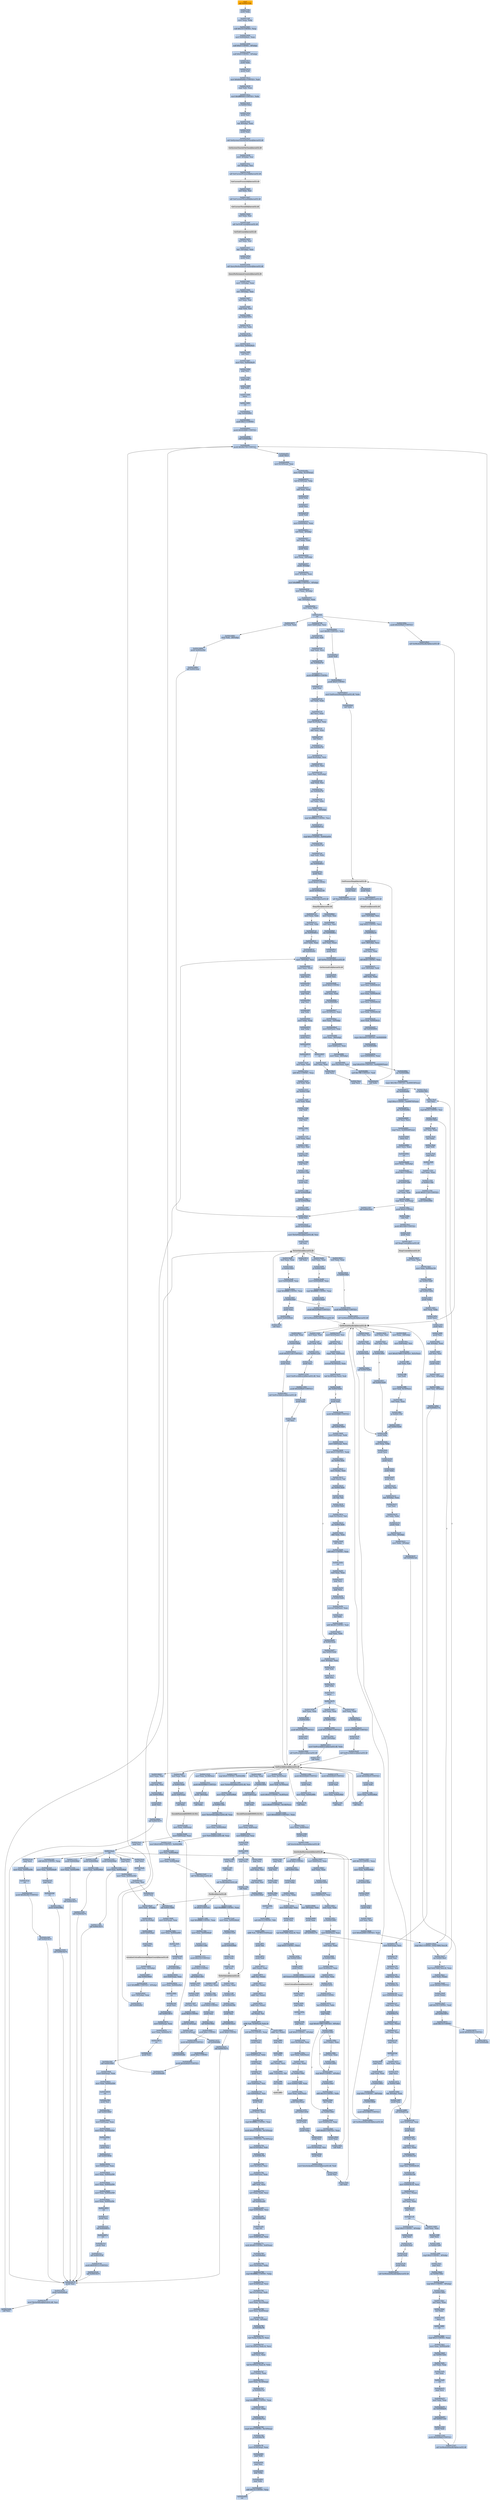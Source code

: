 digraph G {
node[shape=rectangle,style=filled,fillcolor=lightsteelblue,color=lightsteelblue]
bgcolor="transparent"
a0x0040db47call_0x004153fe[label="start\ncall 0x004153fe",color="lightgrey",fillcolor="orange"];
a0x004153fepushl_ebp[label="0x004153fe\npushl %ebp"];
a0x004153ffmovl_esp_ebp[label="0x004153ff\nmovl %esp, %ebp"];
a0x00415401subl_0x10UINT8_esp[label="0x00415401\nsubl $0x10<UINT8>, %esp"];
a0x00415404movl_0x00426a2c_eax[label="0x00415404\nmovl 0x00426a2c, %eax"];
a0x00415409andl_0x0UINT8__8ebp_[label="0x00415409\nandl $0x0<UINT8>, -8(%ebp)"];
a0x0041540dandl_0x0UINT8__4ebp_[label="0x0041540d\nandl $0x0<UINT8>, -4(%ebp)"];
a0x00415411pushl_ebx[label="0x00415411\npushl %ebx"];
a0x00415412pushl_edi[label="0x00415412\npushl %edi"];
a0x00415413movl_0xbb40e64eUINT32_edi[label="0x00415413\nmovl $0xbb40e64e<UINT32>, %edi"];
a0x00415418cmpl_edi_eax[label="0x00415418\ncmpl %edi, %eax"];
a0x0041541amovl_0xffff0000UINT32_ebx[label="0x0041541a\nmovl $0xffff0000<UINT32>, %ebx"];
a0x0041541fje_0x0041542e[label="0x0041541f\nje 0x0041542e"];
a0x0041542epushl_esi[label="0x0041542e\npushl %esi"];
a0x0041542fleal__8ebp__eax[label="0x0041542f\nleal -8(%ebp), %eax"];
a0x00415432pushl_eax[label="0x00415432\npushl %eax"];
a0x00415433call_GetSystemTimeAsFileTime_kernel32_dll[label="0x00415433\ncall GetSystemTimeAsFileTime@kernel32.dll"];
GetSystemTimeAsFileTime_kernel32_dll[label="GetSystemTimeAsFileTime@kernel32.dll",color="lightgrey",fillcolor="lightgrey"];
a0x00415439movl__4ebp__esi[label="0x00415439\nmovl -4(%ebp), %esi"];
a0x0041543cxorl__8ebp__esi[label="0x0041543c\nxorl -8(%ebp), %esi"];
a0x0041543fcall_GetCurrentProcessId_kernel32_dll[label="0x0041543f\ncall GetCurrentProcessId@kernel32.dll"];
GetCurrentProcessId_kernel32_dll[label="GetCurrentProcessId@kernel32.dll",color="lightgrey",fillcolor="lightgrey"];
a0x00415445xorl_eax_esi[label="0x00415445\nxorl %eax, %esi"];
a0x00415447call_GetCurrentThreadId_kernel32_dll[label="0x00415447\ncall GetCurrentThreadId@kernel32.dll"];
GetCurrentThreadId_kernel32_dll[label="GetCurrentThreadId@kernel32.dll",color="lightgrey",fillcolor="lightgrey"];
a0x0041544dxorl_eax_esi[label="0x0041544d\nxorl %eax, %esi"];
a0x0041544fcall_GetTickCount_kernel32_dll[label="0x0041544f\ncall GetTickCount@kernel32.dll"];
GetTickCount_kernel32_dll[label="GetTickCount@kernel32.dll",color="lightgrey",fillcolor="lightgrey"];
a0x00415455xorl_eax_esi[label="0x00415455\nxorl %eax, %esi"];
a0x00415457leal__16ebp__eax[label="0x00415457\nleal -16(%ebp), %eax"];
a0x0041545apushl_eax[label="0x0041545a\npushl %eax"];
a0x0041545bcall_QueryPerformanceCounter_kernel32_dll[label="0x0041545b\ncall QueryPerformanceCounter@kernel32.dll"];
QueryPerformanceCounter_kernel32_dll[label="QueryPerformanceCounter@kernel32.dll",color="lightgrey",fillcolor="lightgrey"];
a0x00415461movl__12ebp__eax[label="0x00415461\nmovl -12(%ebp), %eax"];
a0x00415464xorl__16ebp__eax[label="0x00415464\nxorl -16(%ebp), %eax"];
a0x00415467xorl_eax_esi[label="0x00415467\nxorl %eax, %esi"];
a0x00415469cmpl_edi_esi[label="0x00415469\ncmpl %edi, %esi"];
a0x0041546bjne_0x00415474[label="0x0041546b\njne 0x00415474"];
a0x00415474testl_esi_ebx[label="0x00415474\ntestl %esi, %ebx"];
a0x00415476jne_0x0041547f[label="0x00415476\njne 0x0041547f"];
a0x0041547fmovl_esi_0x00426a2c[label="0x0041547f\nmovl %esi, 0x00426a2c"];
a0x00415485notl_esi[label="0x00415485\nnotl %esi"];
a0x00415487movl_esi_0x00426a30[label="0x00415487\nmovl %esi, 0x00426a30"];
a0x0041548dpopl_esi[label="0x0041548d\npopl %esi"];
a0x0041548epopl_edi[label="0x0041548e\npopl %edi"];
a0x0041548fpopl_ebx[label="0x0041548f\npopl %ebx"];
a0x00415490leave_[label="0x00415490\nleave "];
a0x00415491ret[label="0x00415491\nret"];
a0x0040db4cjmp_0x0040d991[label="0x0040db4c\njmp 0x0040d991"];
a0x0040d991pushl_0x1cUINT8[label="0x0040d991\npushl $0x1c<UINT8>"];
a0x0040d993pushl_0x424060UINT32[label="0x0040d993\npushl $0x424060<UINT32>"];
a0x0040d998call_0x0040e8fc[label="0x0040d998\ncall 0x0040e8fc"];
a0x0040e8fcpushl_0x40e730UINT32[label="0x0040e8fc\npushl $0x40e730<UINT32>"];
a0x0040e901pushl_fs_0[label="0x0040e901\npushl %fs:0"];
a0x0040e908movl_0x10esp__eax[label="0x0040e908\nmovl 0x10(%esp), %eax"];
a0x0040e90cmovl_ebp_0x10esp_[label="0x0040e90c\nmovl %ebp, 0x10(%esp)"];
a0x0040e910leal_0x10esp__ebp[label="0x0040e910\nleal 0x10(%esp), %ebp"];
a0x0040e914subl_eax_esp[label="0x0040e914\nsubl %eax, %esp"];
a0x0040e916pushl_ebx[label="0x0040e916\npushl %ebx"];
a0x0040e917pushl_esi[label="0x0040e917\npushl %esi"];
a0x0040e918pushl_edi[label="0x0040e918\npushl %edi"];
a0x0040e919movl_0x00426a2c_eax[label="0x0040e919\nmovl 0x00426a2c, %eax"];
a0x0040e91exorl_eax__4ebp_[label="0x0040e91e\nxorl %eax, -4(%ebp)"];
a0x0040e921xorl_ebp_eax[label="0x0040e921\nxorl %ebp, %eax"];
a0x0040e923pushl_eax[label="0x0040e923\npushl %eax"];
a0x0040e924movl_esp__24ebp_[label="0x0040e924\nmovl %esp, -24(%ebp)"];
a0x0040e927pushl__8ebp_[label="0x0040e927\npushl -8(%ebp)"];
a0x0040e92amovl__4ebp__eax[label="0x0040e92a\nmovl -4(%ebp), %eax"];
a0x0040e92dmovl_0xfffffffeUINT32__4ebp_[label="0x0040e92d\nmovl $0xfffffffe<UINT32>, -4(%ebp)"];
a0x0040e934movl_eax__8ebp_[label="0x0040e934\nmovl %eax, -8(%ebp)"];
a0x0040e937leal__16ebp__eax[label="0x0040e937\nleal -16(%ebp), %eax"];
a0x0040e93amovl_eax_fs_0[label="0x0040e93a\nmovl %eax, %fs:0"];
a0x0040e940ret[label="0x0040e940\nret"];
a0x0040d99dmovl_0x94UINT32_edi[label="0x0040d99d\nmovl $0x94<UINT32>, %edi"];
a0x0040d9a2pushl_edi[label="0x0040d9a2\npushl %edi"];
a0x0040d9a3pushl_0x0UINT8[label="0x0040d9a3\npushl $0x0<UINT8>"];
a0x0040d9a5movl_GetProcessHeap_kernel32_dll_ebx[label="0x0040d9a5\nmovl GetProcessHeap@kernel32.dll, %ebx"];
a0x0040d9abcall_ebx[label="0x0040d9ab\ncall %ebx"];
GetProcessHeap_kernel32_dll[label="GetProcessHeap@kernel32.dll",color="lightgrey",fillcolor="lightgrey"];
a0x0040d9adpushl_eax[label="0x0040d9ad\npushl %eax"];
a0x0040d9aecall_HeapAlloc_kernel32_dll[label="0x0040d9ae\ncall HeapAlloc@kernel32.dll"];
HeapAlloc_kernel32_dll[label="HeapAlloc@kernel32.dll",color="lightgrey",fillcolor="lightgrey"];
a0x0040d9b4movl_eax_esi[label="0x0040d9b4\nmovl %eax, %esi"];
a0x0040d9b6testl_esi_esi[label="0x0040d9b6\ntestl %esi, %esi"];
a0x0040d9b8jne_0x0040d9cc[label="0x0040d9b8\njne 0x0040d9cc"];
a0x0040d9ccmovl_edi_esi_[label="0x0040d9cc\nmovl %edi, (%esi)"];
a0x0040d9cepushl_esi[label="0x0040d9ce\npushl %esi"];
a0x0040d9cfcall_GetVersionExA_kernel32_dll[label="0x0040d9cf\ncall GetVersionExA@kernel32.dll"];
GetVersionExA_kernel32_dll[label="GetVersionExA@kernel32.dll",color="lightgrey",fillcolor="lightgrey"];
a0x0040d9d5pushl_esi[label="0x0040d9d5\npushl %esi"];
a0x0040d9d6pushl_0x0UINT8[label="0x0040d9d6\npushl $0x0<UINT8>"];
a0x0040d9d8testl_eax_eax[label="0x0040d9d8\ntestl %eax, %eax"];
a0x0040d9dajne_0x0040d9e7[label="0x0040d9da\njne 0x0040d9e7"];
a0x0040d9e7movl_0x10esi__eax[label="0x0040d9e7\nmovl 0x10(%esi), %eax"];
a0x0040d9eamovl_eax__32ebp_[label="0x0040d9ea\nmovl %eax, -32(%ebp)"];
a0x0040d9edmovl_0x4esi__eax[label="0x0040d9ed\nmovl 0x4(%esi), %eax"];
a0x0040d9f0movl_eax__36ebp_[label="0x0040d9f0\nmovl %eax, -36(%ebp)"];
a0x0040d9f3movl_0x8esi__eax[label="0x0040d9f3\nmovl 0x8(%esi), %eax"];
a0x0040d9f6movl_eax__40ebp_[label="0x0040d9f6\nmovl %eax, -40(%ebp)"];
a0x0040d9f9movl_0xcesi__edi[label="0x0040d9f9\nmovl 0xc(%esi), %edi"];
a0x0040d9fcandl_0x7fffUINT32_edi[label="0x0040d9fc\nandl $0x7fff<UINT32>, %edi"];
a0x0040da02call_ebx[label="0x0040da02\ncall %ebx"];
a0x0040da04pushl_eax[label="0x0040da04\npushl %eax"];
a0x0040da05call_HeapFree_kernel32_dll[label="0x0040da05\ncall HeapFree@kernel32.dll"];
HeapFree_kernel32_dll[label="HeapFree@kernel32.dll",color="lightgrey",fillcolor="lightgrey"];
a0x0040da0bmovl__32ebp__esi[label="0x0040da0b\nmovl -32(%ebp), %esi"];
a0x0040da0ecmpl_0x2UINT8_esi[label="0x0040da0e\ncmpl $0x2<UINT8>, %esi"];
a0x0040da11je_0x0040da19[label="0x0040da11\nje 0x0040da19"];
a0x0040da19movl__36ebp__ecx[label="0x0040da19\nmovl -36(%ebp), %ecx"];
a0x0040da1cmovl_ecx_eax[label="0x0040da1c\nmovl %ecx, %eax"];
a0x0040da1eshll_0x8UINT8_eax[label="0x0040da1e\nshll $0x8<UINT8>, %eax"];
a0x0040da21movl__40ebp__edx[label="0x0040da21\nmovl -40(%ebp), %edx"];
a0x0040da24addl_edx_eax[label="0x0040da24\naddl %edx, %eax"];
a0x0040da26movl_esi_0x00429c28[label="0x0040da26\nmovl %esi, 0x00429c28"];
a0x0040da2cmovl_eax_0x00429c30[label="0x0040da2c\nmovl %eax, 0x00429c30"];
a0x0040da31movl_ecx_0x00429c34[label="0x0040da31\nmovl %ecx, 0x00429c34"];
a0x0040da37movl_edx_0x00429c38[label="0x0040da37\nmovl %edx, 0x00429c38"];
a0x0040da3dmovl_edi_0x00429c2c[label="0x0040da3d\nmovl %edi, 0x00429c2c"];
a0x0040da43call_0x0040d950[label="0x0040da43\ncall 0x0040d950"];
a0x0040d950cmpw_0x5a4dUINT16_0x00400000[label="0x0040d950\ncmpw $0x5a4d<UINT16>, 0x00400000"];
a0x0040d959jne_0x0040d98e[label="0x0040d959\njne 0x0040d98e"];
a0x0040d95bmovl_0x0040003c_eax[label="0x0040d95b\nmovl 0x0040003c, %eax"];
a0x0040d960cmpl_0x4550UINT32_0x400000eax_[label="0x0040d960\ncmpl $0x4550<UINT32>, 0x400000(%eax)"];
a0x0040d96ajne_0x0040d98e[label="0x0040d96a\njne 0x0040d98e"];
a0x0040d96ccmpw_0x10bUINT16_0x400018eax_[label="0x0040d96c\ncmpw $0x10b<UINT16>, 0x400018(%eax)"];
a0x0040d975jne_0x0040d98e[label="0x0040d975\njne 0x0040d98e"];
a0x0040d977cmpl_0xeUINT8_0x400074eax_[label="0x0040d977\ncmpl $0xe<UINT8>, 0x400074(%eax)"];
a0x0040d97ejbe_0x0040d98e[label="0x0040d97e\njbe 0x0040d98e"];
a0x0040d980xorl_ecx_ecx[label="0x0040d980\nxorl %ecx, %ecx"];
a0x0040d982cmpl_ecx_0x4000e8eax_[label="0x0040d982\ncmpl %ecx, 0x4000e8(%eax)"];
a0x0040d988setne_cl[label="0x0040d988\nsetne %cl"];
a0x0040d98bmovl_ecx_eax[label="0x0040d98b\nmovl %ecx, %eax"];
a0x0040d98dret[label="0x0040d98d\nret"];
a0x0040da48movl_eax__32ebp_[label="0x0040da48\nmovl %eax, -32(%ebp)"];
a0x0040da4bpushl_0x1UINT8[label="0x0040da4b\npushl $0x1<UINT8>"];
a0x0040da4dcall_0x00413db6[label="0x0040da4d\ncall 0x00413db6"];
a0x00413db6xorl_eax_eax[label="0x00413db6\nxorl %eax, %eax"];
a0x00413db8cmpl_eax_0x4esp_[label="0x00413db8\ncmpl %eax, 0x4(%esp)"];
a0x00413dbcpushl_0x0UINT8[label="0x00413dbc\npushl $0x0<UINT8>"];
a0x00413dbesete_al[label="0x00413dbe\nsete %al"];
a0x00413dc1pushl_0x1000UINT32[label="0x00413dc1\npushl $0x1000<UINT32>"];
a0x00413dc6pushl_eax[label="0x00413dc6\npushl %eax"];
a0x00413dc7call_HeapCreate_kernel32_dll[label="0x00413dc7\ncall HeapCreate@kernel32.dll"];
HeapCreate_kernel32_dll[label="HeapCreate@kernel32.dll",color="lightgrey",fillcolor="lightgrey"];
a0x00413dcdtestl_eax_eax[label="0x00413dcd\ntestl %eax, %eax"];
a0x00413dcfmovl_eax_0x0042a158[label="0x00413dcf\nmovl %eax, 0x0042a158"];
a0x00413dd4jne_0x00413dd9[label="0x00413dd4\njne 0x00413dd9"];
a0x00413dd9call_0x00413d5b[label="0x00413dd9\ncall 0x00413d5b"];
a0x00413d5bpushl_ebp[label="0x00413d5b\npushl %ebp"];
a0x00413d5cmovl_esp_ebp[label="0x00413d5c\nmovl %esp, %ebp"];
a0x00413d5epushl_ecx[label="0x00413d5e\npushl %ecx"];
a0x00413d5fpushl_ecx[label="0x00413d5f\npushl %ecx"];
a0x00413d60pushl_esi[label="0x00413d60\npushl %esi"];
a0x00413d61leal__4ebp__eax[label="0x00413d61\nleal -4(%ebp), %eax"];
a0x00413d64xorl_esi_esi[label="0x00413d64\nxorl %esi, %esi"];
a0x00413d66pushl_eax[label="0x00413d66\npushl %eax"];
a0x00413d67movl_esi__4ebp_[label="0x00413d67\nmovl %esi, -4(%ebp)"];
a0x00413d6amovl_esi__8ebp_[label="0x00413d6a\nmovl %esi, -8(%ebp)"];
a0x00413d6dcall_0x0040e174[label="0x00413d6d\ncall 0x0040e174"];
a0x0040e174movl_0x4esp__ecx[label="0x0040e174\nmovl 0x4(%esp), %ecx"];
a0x0040e178pushl_esi[label="0x0040e178\npushl %esi"];
a0x0040e179xorl_esi_esi[label="0x0040e179\nxorl %esi, %esi"];
a0x0040e17bcmpl_esi_ecx[label="0x0040e17b\ncmpl %esi, %ecx"];
a0x0040e17djne_0x0040e19c[label="0x0040e17d\njne 0x0040e19c"];
a0x0040e19cmovl_0x00429c28_eax[label="0x0040e19c\nmovl 0x00429c28, %eax"];
a0x0040e1a1cmpl_esi_eax[label="0x0040e1a1\ncmpl %esi, %eax"];
a0x0040e1a3je_0x0040e17f[label="0x0040e1a3\nje 0x0040e17f"];
a0x0040e1a5movl_eax_ecx_[label="0x0040e1a5\nmovl %eax, (%ecx)"];
a0x0040e1a7xorl_eax_eax[label="0x0040e1a7\nxorl %eax, %eax"];
a0x0040e1a9popl_esi[label="0x0040e1a9\npopl %esi"];
a0x0040e1aaret[label="0x0040e1aa\nret"];
a0x00413d72testl_eax_eax[label="0x00413d72\ntestl %eax, %eax"];
a0x00413d74popl_ecx[label="0x00413d74\npopl %ecx"];
a0x00413d75je_0x00413d84[label="0x00413d75\nje 0x00413d84"];
a0x00413d84leal__8ebp__eax[label="0x00413d84\nleal -8(%ebp), %eax"];
a0x00413d87pushl_eax[label="0x00413d87\npushl %eax"];
a0x00413d88call_0x0040e1ab[label="0x00413d88\ncall 0x0040e1ab"];
a0x0040e1abmovl_0x4esp__eax[label="0x0040e1ab\nmovl 0x4(%esp), %eax"];
a0x0040e1afpushl_esi[label="0x0040e1af\npushl %esi"];
a0x0040e1b0xorl_esi_esi[label="0x0040e1b0\nxorl %esi, %esi"];
a0x0040e1b2cmpl_esi_eax[label="0x0040e1b2\ncmpl %esi, %eax"];
a0x0040e1b4jne_0x0040e1d3[label="0x0040e1b4\njne 0x0040e1d3"];
a0x0040e1d3cmpl_esi_0x00429c28[label="0x0040e1d3\ncmpl %esi, 0x00429c28"];
a0x0040e1d9je_0x0040e1b6[label="0x0040e1d9\nje 0x0040e1b6"];
a0x0040e1dbmovl_0x00429c34_ecx[label="0x0040e1db\nmovl 0x00429c34, %ecx"];
a0x0040e1e1movl_ecx_eax_[label="0x0040e1e1\nmovl %ecx, (%eax)"];
a0x0040e1e3xorl_eax_eax[label="0x0040e1e3\nxorl %eax, %eax"];
a0x0040e1e5popl_esi[label="0x0040e1e5\npopl %esi"];
a0x0040e1e6ret[label="0x0040e1e6\nret"];
a0x00413d8dtestl_eax_eax[label="0x00413d8d\ntestl %eax, %eax"];
a0x00413d8fpopl_ecx[label="0x00413d8f\npopl %ecx"];
a0x00413d90je_0x00413d9f[label="0x00413d90\nje 0x00413d9f"];
a0x00413d9fcmpl_0x2UINT8__4ebp_[label="0x00413d9f\ncmpl $0x2<UINT8>, -4(%ebp)"];
a0x00413da3popl_esi[label="0x00413da3\npopl %esi"];
a0x00413da4jne_0x00413db1[label="0x00413da4\njne 0x00413db1"];
a0x00413da6cmpl_0x5UINT8__8ebp_[label="0x00413da6\ncmpl $0x5<UINT8>, -8(%ebp)"];
a0x00413daajb_0x00413db1[label="0x00413daa\njb 0x00413db1"];
a0x00413dacxorl_eax_eax[label="0x00413dac\nxorl %eax, %eax"];
a0x00413daeincl_eax[label="0x00413dae\nincl %eax"];
a0x00413dafleave_[label="0x00413daf\nleave "];
a0x00413db0ret[label="0x00413db0\nret"];
a0x00413ddecmpl_0x3UINT8_eax[label="0x00413dde\ncmpl $0x3<UINT8>, %eax"];
a0x00413de1movl_eax_0x0042a938[label="0x00413de1\nmovl %eax, 0x0042a938"];
a0x00413de6jne_0x00413e0c[label="0x00413de6\njne 0x00413e0c"];
a0x00413e0cxorl_eax_eax[label="0x00413e0c\nxorl %eax, %eax"];
a0x00413e0eincl_eax[label="0x00413e0e\nincl %eax"];
a0x00413e0fret[label="0x00413e0f\nret"];
a0x0040da52popl_ecx[label="0x0040da52\npopl %ecx"];
a0x0040da53testl_eax_eax[label="0x0040da53\ntestl %eax, %eax"];
a0x0040da55jne_0x0040da5f[label="0x0040da55\njne 0x0040da5f"];
a0x0040da5fcall_0x00411241[label="0x0040da5f\ncall 0x00411241"];
a0x00411241pushl_edi[label="0x00411241\npushl %edi"];
a0x00411242pushl_0x4209a0UINT32[label="0x00411242\npushl $0x4209a0<UINT32>"];
a0x00411247call_GetModuleHandleA_kernel32_dll[label="0x00411247\ncall GetModuleHandleA@kernel32.dll"];
GetModuleHandleA_kernel32_dll[label="GetModuleHandleA@kernel32.dll",color="lightgrey",fillcolor="lightgrey"];
a0x0041124dmovl_eax_edi[label="0x0041124d\nmovl %eax, %edi"];
a0x0041124ftestl_edi_edi[label="0x0041124f\ntestl %edi, %edi"];
a0x00411251jne_0x0041125c[label="0x00411251\njne 0x0041125c"];
a0x0041125cpushl_esi[label="0x0041125c\npushl %esi"];
a0x0041125dmovl_GetProcAddress_kernel32_dll_esi[label="0x0041125d\nmovl GetProcAddress@kernel32.dll, %esi"];
a0x00411263pushl_0x4209e0UINT32[label="0x00411263\npushl $0x4209e0<UINT32>"];
a0x00411268pushl_edi[label="0x00411268\npushl %edi"];
a0x00411269call_esi[label="0x00411269\ncall %esi"];
GetProcAddress_kernel32_dll[label="GetProcAddress@kernel32.dll",color="lightgrey",fillcolor="lightgrey"];
a0x0041126bpushl_0x4209d4UINT32[label="0x0041126b\npushl $0x4209d4<UINT32>"];
a0x00411270pushl_edi[label="0x00411270\npushl %edi"];
a0x00411271movl_eax_0x00429f9c[label="0x00411271\nmovl %eax, 0x00429f9c"];
a0x00411276call_esi[label="0x00411276\ncall %esi"];
a0x00411278pushl_0x4209c8UINT32[label="0x00411278\npushl $0x4209c8<UINT32>"];
a0x0041127dpushl_edi[label="0x0041127d\npushl %edi"];
a0x0041127emovl_eax_0x00429fa0[label="0x0041127e\nmovl %eax, 0x00429fa0"];
a0x00411283call_esi[label="0x00411283\ncall %esi"];
a0x00411285pushl_0x4209c0UINT32[label="0x00411285\npushl $0x4209c0<UINT32>"];
a0x0041128apushl_edi[label="0x0041128a\npushl %edi"];
a0x0041128bmovl_eax_0x00429fa4[label="0x0041128b\nmovl %eax, 0x00429fa4"];
a0x00411290call_esi[label="0x00411290\ncall %esi"];
a0x00411292cmpl_0x0UINT8_0x00429f9c[label="0x00411292\ncmpl $0x0<UINT8>, 0x00429f9c"];
a0x00411299movl_TlsSetValue_kernel32_dll_esi[label="0x00411299\nmovl TlsSetValue@kernel32.dll, %esi"];
a0x0041129fmovl_eax_0x00429fa8[label="0x0041129f\nmovl %eax, 0x00429fa8"];
a0x004112a4je_0x004112bc[label="0x004112a4\nje 0x004112bc"];
a0x004112bcmovl_TlsGetValue_kernel32_dll_eax[label="0x004112bc\nmovl TlsGetValue@kernel32.dll, %eax"];
a0x004112c1movl_eax_0x00429fa0[label="0x004112c1\nmovl %eax, 0x00429fa0"];
a0x004112c6movl_TlsFree_kernel32_dll_eax[label="0x004112c6\nmovl TlsFree@kernel32.dll, %eax"];
a0x004112cbmovl_0x410f5aUINT32_0x00429f9c[label="0x004112cb\nmovl $0x410f5a<UINT32>, 0x00429f9c"];
a0x004112d5movl_esi_0x00429fa4[label="0x004112d5\nmovl %esi, 0x00429fa4"];
a0x004112dbmovl_eax_0x00429fa8[label="0x004112db\nmovl %eax, 0x00429fa8"];
a0x004112e0call_TlsAlloc_kernel32_dll[label="0x004112e0\ncall TlsAlloc@kernel32.dll"];
TlsAlloc_kernel32_dll[label="TlsAlloc@kernel32.dll",color="lightgrey",fillcolor="lightgrey"];
a0x004112e6cmpl_0xffffffffUINT8_eax[label="0x004112e6\ncmpl $0xffffffff<UINT8>, %eax"];
a0x004112e9movl_eax_0x00426bd4[label="0x004112e9\nmovl %eax, 0x00426bd4"];
a0x004112eeje_0x004113c0[label="0x004112ee\nje 0x004113c0"];
a0x004112f4pushl_0x00429fa0[label="0x004112f4\npushl 0x00429fa0"];
a0x004112fapushl_eax[label="0x004112fa\npushl %eax"];
a0x004112fbcall_esi[label="0x004112fb\ncall %esi"];
TlsSetValue_kernel32_dll[label="TlsSetValue@kernel32.dll",color="lightgrey",fillcolor="lightgrey"];
a0x004112fdtestl_eax_eax[label="0x004112fd\ntestl %eax, %eax"];
a0x004112ffje_0x004113c0[label="0x004112ff\nje 0x004113c0"];
a0x00411305call_0x0040e39b[label="0x00411305\ncall 0x0040e39b"];
a0x0040e39bpushl_esi[label="0x0040e39b\npushl %esi"];
a0x0040e39ccall_0x00410ee3[label="0x0040e39c\ncall 0x00410ee3"];
a0x00410ee3pushl_0x0UINT8[label="0x00410ee3\npushl $0x0<UINT8>"];
a0x00410ee5call_0x00410e75[label="0x00410ee5\ncall 0x00410e75"];
a0x00410e75pushl_esi[label="0x00410e75\npushl %esi"];
a0x00410e76pushl_0x00426bd4[label="0x00410e76\npushl 0x00426bd4"];
a0x00410e7cmovl_TlsGetValue_kernel32_dll_esi[label="0x00410e7c\nmovl TlsGetValue@kernel32.dll, %esi"];
a0x00410e82call_esi[label="0x00410e82\ncall %esi"];
TlsGetValue_kernel32_dll[label="TlsGetValue@kernel32.dll",color="lightgrey",fillcolor="lightgrey"];
a0x00410e84testl_eax_eax[label="0x00410e84\ntestl %eax, %eax"];
a0x00410e86je_0x00410ea9[label="0x00410e86\nje 0x00410ea9"];
a0x00410e88movl_0x00426bd0_eax[label="0x00410e88\nmovl 0x00426bd0, %eax"];
a0x00410e8dcmpl_0xffffffffUINT8_eax[label="0x00410e8d\ncmpl $0xffffffff<UINT8>, %eax"];
a0x00410e90je_0x00410ea9[label="0x00410e90\nje 0x00410ea9"];
a0x00410ea9pushl_0x4209a0UINT32[label="0x00410ea9\npushl $0x4209a0<UINT32>"];
a0x00410eaecall_GetModuleHandleA_kernel32_dll[label="0x00410eae\ncall GetModuleHandleA@kernel32.dll"];
a0x00410eb4movl_eax_esi[label="0x00410eb4\nmovl %eax, %esi"];
a0x00410eb6testl_esi_esi[label="0x00410eb6\ntestl %esi, %esi"];
a0x00410eb8je_0x00410edd[label="0x00410eb8\nje 0x00410edd"];
a0x00410ebacall_0x00410e09[label="0x00410eba\ncall 0x00410e09"];
a0x00410e09pushl_ebp[label="0x00410e09\npushl %ebp"];
a0x00410e0amovl_esp_ebp[label="0x00410e0a\nmovl %esp, %ebp"];
a0x00410e0cpushl_ecx[label="0x00410e0c\npushl %ecx"];
a0x00410e0dpushl_ecx[label="0x00410e0d\npushl %ecx"];
a0x00410e0epushl_ebx[label="0x00410e0e\npushl %ebx"];
a0x00410e0fpushl_esi[label="0x00410e0f\npushl %esi"];
a0x00410e10xorl_esi_esi[label="0x00410e10\nxorl %esi, %esi"];
a0x00410e12leal__4ebp__eax[label="0x00410e12\nleal -4(%ebp), %eax"];
a0x00410e15incl_esi[label="0x00410e15\nincl %esi"];
a0x00410e16xorl_ebx_ebx[label="0x00410e16\nxorl %ebx, %ebx"];
a0x00410e18pushl_eax[label="0x00410e18\npushl %eax"];
a0x00410e19movl_esi__8ebp_[label="0x00410e19\nmovl %esi, -8(%ebp)"];
a0x00410e1cmovl_ebx__4ebp_[label="0x00410e1c\nmovl %ebx, -4(%ebp)"];
a0x00410e1fcall_0x0040e1ab[label="0x00410e1f\ncall 0x0040e1ab"];
a0x00410e24cmpl_0x5UINT8__4ebp_[label="0x00410e24\ncmpl $0x5<UINT8>, -4(%ebp)"];
a0x00410e28popl_ecx[label="0x00410e28\npopl %ecx"];
a0x00410e29jle_0x00410e2f[label="0x00410e29\njle 0x00410e2f"];
a0x00410e2fpushl_edi[label="0x00410e2f\npushl %edi"];
a0x00410e30pushl_ebx[label="0x00410e30\npushl %ebx"];
a0x00410e31call_GetModuleHandleA_kernel32_dll[label="0x00410e31\ncall GetModuleHandleA@kernel32.dll"];
a0x00410e37movl_0x3ceax__esi[label="0x00410e37\nmovl 0x3c(%eax), %esi"];
a0x00410e3aaddl_eax_esi[label="0x00410e3a\naddl %eax, %esi"];
a0x00410e3ccmpw_bx_0x6esi_[label="0x00410e3c\ncmpw %bx, 0x6(%esi)"];
a0x00410e40movzwl_0x14esi__eax[label="0x00410e40\nmovzwl 0x14(%esi), %eax"];
a0x00410e44leal_0x18eaxesi__edi[label="0x00410e44\nleal 0x18(%eax,%esi), %edi"];
a0x00410e48jbe_0x00410e6d[label="0x00410e48\njbe 0x00410e6d"];
a0x00410e4apushl_edi[label="0x00410e4a\npushl %edi"];
a0x00410e4bpushl_0x420988UINT32[label="0x00410e4b\npushl $0x420988<UINT32>"];
a0x00410e50call_0x00413b00[label="0x00410e50\ncall 0x00413b00"];
a0x00413b00movl_0x4esp__edx[label="0x00413b00\nmovl 0x4(%esp), %edx"];
a0x00413b04movl_0x8esp__ecx[label="0x00413b04\nmovl 0x8(%esp), %ecx"];
a0x00413b08testl_0x3UINT32_edx[label="0x00413b08\ntestl $0x3<UINT32>, %edx"];
a0x00413b0ejne_0x00413b4c[label="0x00413b0e\njne 0x00413b4c"];
a0x00413b10movl_edx__eax[label="0x00413b10\nmovl (%edx), %eax"];
a0x00413b12cmpb_ecx__al[label="0x00413b12\ncmpb (%ecx), %al"];
a0x00413b14jne_0x00413b44[label="0x00413b14\njne 0x00413b44"];
a0x00413b16orb_al_al[label="0x00413b16\norb %al, %al"];
a0x00413b18je_0x00413b40[label="0x00413b18\nje 0x00413b40"];
a0x00413b1acmpb_0x1ecx__ah[label="0x00413b1a\ncmpb 0x1(%ecx), %ah"];
a0x00413b1djne_0x00413b44[label="0x00413b1d\njne 0x00413b44"];
a0x00413b44sbbl_eax_eax[label="0x00413b44\nsbbl %eax, %eax"];
a0x00413b46shll_eax[label="0x00413b46\nshll %eax"];
a0x00413b48addl_0x1UINT8_eax[label="0x00413b48\naddl $0x1<UINT8>, %eax"];
a0x00413b4bret[label="0x00413b4b\nret"];
a0x00410e55testl_eax_eax[label="0x00410e55\ntestl %eax, %eax"];
a0x00410e57popl_ecx[label="0x00410e57\npopl %ecx"];
a0x00410e58popl_ecx[label="0x00410e58\npopl %ecx"];
a0x00410e59je_0x00410e69[label="0x00410e59\nje 0x00410e69"];
a0x00410e5bmovzwl_0x6esi__eax[label="0x00410e5b\nmovzwl 0x6(%esi), %eax"];
a0x00410e5fincl_ebx[label="0x00410e5f\nincl %ebx"];
a0x00410e60addl_0x28UINT8_edi[label="0x00410e60\naddl $0x28<UINT8>, %edi"];
a0x00410e63cmpl_eax_ebx[label="0x00410e63\ncmpl %eax, %ebx"];
a0x00410e65jb_0x00410e4a[label="0x00410e65\njb 0x00410e4a"];
a0x00410e67jmp_0x00410e6d[label="0x00410e67\njmp 0x00410e6d"];
a0x00410e6dmovl__8ebp__eax[label="0x00410e6d\nmovl -8(%ebp), %eax"];
a0x00410e70popl_edi[label="0x00410e70\npopl %edi"];
a0x00410e71popl_esi[label="0x00410e71\npopl %esi"];
a0x00410e72popl_ebx[label="0x00410e72\npopl %ebx"];
a0x00410e73leave_[label="0x00410e73\nleave "];
a0x00410e74ret[label="0x00410e74\nret"];
a0x00410ebftestl_eax_eax[label="0x00410ebf\ntestl %eax, %eax"];
a0x00410ec1je_0x00410edd[label="0x00410ec1\nje 0x00410edd"];
a0x00410ec3pushl_0x420990UINT32[label="0x00410ec3\npushl $0x420990<UINT32>"];
a0x00410ec8pushl_esi[label="0x00410ec8\npushl %esi"];
a0x00410ec9call_GetProcAddress_kernel32_dll[label="0x00410ec9\ncall GetProcAddress@kernel32.dll"];
a0x00410ecftestl_eax_eax[label="0x00410ecf\ntestl %eax, %eax"];
a0x00410ed1je_0x00410edd[label="0x00410ed1\nje 0x00410edd"];
a0x00410ed3pushl_0x8esp_[label="0x00410ed3\npushl 0x8(%esp)"];
a0x00410ed7call_eax[label="0x00410ed7\ncall %eax"];
EncodePointer_KERNEL32_DLL[label="EncodePointer@KERNEL32.DLL",color="lightgrey",fillcolor="lightgrey"];
a0x00410ed9movl_eax_0x8esp_[label="0x00410ed9\nmovl %eax, 0x8(%esp)"];
a0x00410eddmovl_0x8esp__eax[label="0x00410edd\nmovl 0x8(%esp), %eax"];
a0x00410ee1popl_esi[label="0x00410ee1\npopl %esi"];
a0x00410ee2ret[label="0x00410ee2\nret"];
a0x00410eeapopl_ecx[label="0x00410eea\npopl %ecx"];
a0x00410eebret[label="0x00410eeb\nret"];
a0x0040e3a1movl_eax_esi[label="0x0040e3a1\nmovl %eax, %esi"];
a0x0040e3a3pushl_esi[label="0x0040e3a3\npushl %esi"];
a0x0040e3a4call_0x00413b88[label="0x0040e3a4\ncall 0x00413b88"];
a0x00413b88movl_0x4esp__eax[label="0x00413b88\nmovl 0x4(%esp), %eax"];
a0x00413b8cmovl_eax_0x0042a000[label="0x00413b8c\nmovl %eax, 0x0042a000"];
a0x00413b91ret[label="0x00413b91\nret"];
a0x0040e3a9pushl_esi[label="0x0040e3a9\npushl %esi"];
a0x0040e3aacall_0x00416859[label="0x0040e3aa\ncall 0x00416859"];
a0x00416859movl_0x4esp__eax[label="0x00416859\nmovl 0x4(%esp), %eax"];
a0x0041685dmovl_eax_0x0042a5b4[label="0x0041685d\nmovl %eax, 0x0042a5b4"];
a0x00416862ret[label="0x00416862\nret"];
a0x0040e3afpushl_esi[label="0x0040e3af\npushl %esi"];
a0x0040e3b0call_0x00410875[label="0x0040e3b0\ncall 0x00410875"];
a0x00410875movl_0x4esp__eax[label="0x00410875\nmovl 0x4(%esp), %eax"];
a0x00410879movl_eax_0x00429c74[label="0x00410879\nmovl %eax, 0x00429c74"];
a0x0041087eret[label="0x0041087e\nret"];
a0x0040e3b5pushl_esi[label="0x0040e3b5\npushl %esi"];
a0x0040e3b6call_0x0041684f[label="0x0040e3b6\ncall 0x0041684f"];
a0x0041684fmovl_0x4esp__eax[label="0x0041684f\nmovl 0x4(%esp), %eax"];
a0x00416853movl_eax_0x0042a5b0[label="0x00416853\nmovl %eax, 0x0042a5b0"];
a0x00416858ret[label="0x00416858\nret"];
a0x0040e3bbpushl_esi[label="0x0040e3bb\npushl %esi"];
a0x0040e3bccall_0x00416845[label="0x0040e3bc\ncall 0x00416845"];
a0x00416845movl_0x4esp__eax[label="0x00416845\nmovl 0x4(%esp), %eax"];
a0x00416849movl_eax_0x0042a5a4[label="0x00416849\nmovl %eax, 0x0042a5a4"];
a0x0041684eret[label="0x0041684e\nret"];
a0x0040e3c1pushl_esi[label="0x0040e3c1\npushl %esi"];
a0x0040e3c2call_0x0041663b[label="0x0040e3c2\ncall 0x0041663b"];
a0x0041663bmovl_0x4esp__eax[label="0x0041663b\nmovl 0x4(%esp), %eax"];
a0x0041663fmovl_eax_0x0042a590[label="0x0041663f\nmovl %eax, 0x0042a590"];
a0x00416644movl_eax_0x0042a594[label="0x00416644\nmovl %eax, 0x0042a594"];
a0x00416649movl_eax_0x0042a598[label="0x00416649\nmovl %eax, 0x0042a598"];
a0x0041664emovl_eax_0x0042a59c[label="0x0041664e\nmovl %eax, 0x0042a59c"];
a0x00416653ret[label="0x00416653\nret"];
a0x0040e3c7pushl_esi[label="0x0040e3c7\npushl %esi"];
a0x0040e3c8call_0x0040687a[label="0x0040e3c8\ncall 0x0040687a"];
a0x0040687aret[label="0x0040687a\nret"];
a0x0040e3cdpushl_esi[label="0x0040e3cd\npushl %esi"];
a0x0040e3cecall_0x0041619f[label="0x0040e3ce\ncall 0x0041619f"];
a0x0041619fpushl_0x41611cUINT32[label="0x0041619f\npushl $0x41611c<UINT32>"];
a0x004161a4call_0x00410e75[label="0x004161a4\ncall 0x00410e75"];
a0x004161a9popl_ecx[label="0x004161a9\npopl %ecx"];
a0x004161aamovl_eax_0x0042a58c[label="0x004161aa\nmovl %eax, 0x0042a58c"];
a0x004161afret[label="0x004161af\nret"];
a0x0040e3d3pushl_0x40e36cUINT32[label="0x0040e3d3\npushl $0x40e36c<UINT32>"];
a0x0040e3d8call_0x00410e75[label="0x0040e3d8\ncall 0x00410e75"];
a0x0040e3ddaddl_0x24UINT8_esp[label="0x0040e3dd\naddl $0x24<UINT8>, %esp"];
a0x0040e3e0movl_eax_0x00426a40[label="0x0040e3e0\nmovl %eax, 0x00426a40"];
a0x0040e3e5popl_esi[label="0x0040e3e5\npopl %esi"];
a0x0040e3e6ret[label="0x0040e3e6\nret"];
a0x0041130apushl_0x00429f9c[label="0x0041130a\npushl 0x00429f9c"];
a0x00411310call_0x00410e75[label="0x00411310\ncall 0x00410e75"];
a0x00411315pushl_0x00429fa0[label="0x00411315\npushl 0x00429fa0"];
a0x0041131bmovl_eax_0x00429f9c[label="0x0041131b\nmovl %eax, 0x00429f9c"];
a0x00411320call_0x00410e75[label="0x00411320\ncall 0x00410e75"];
a0x00411325pushl_0x00429fa4[label="0x00411325\npushl 0x00429fa4"];
a0x0041132bmovl_eax_0x00429fa0[label="0x0041132b\nmovl %eax, 0x00429fa0"];
a0x00411330call_0x00410e75[label="0x00411330\ncall 0x00410e75"];
a0x00411335pushl_0x00429fa8[label="0x00411335\npushl 0x00429fa8"];
a0x0041133bmovl_eax_0x00429fa4[label="0x0041133b\nmovl %eax, 0x00429fa4"];
a0x00411340call_0x00410e75[label="0x00411340\ncall 0x00410e75"];
a0x00411345addl_0x10UINT8_esp[label="0x00411345\naddl $0x10<UINT8>, %esp"];
a0x00411348movl_eax_0x00429fa8[label="0x00411348\nmovl %eax, 0x00429fa8"];
a0x0041134dcall_0x00413bb4[label="0x0041134d\ncall 0x00413bb4"];
a0x00413bb4pushl_esi[label="0x00413bb4\npushl %esi"];
a0x00413bb5pushl_edi[label="0x00413bb5\npushl %edi"];
a0x00413bb6xorl_esi_esi[label="0x00413bb6\nxorl %esi, %esi"];
a0x00413bb8movl_0x42a008UINT32_edi[label="0x00413bb8\nmovl $0x42a008<UINT32>, %edi"];
a0x00413bbdcmpl_0x1UINT8_0x427484esi8_[label="0x00413bbd\ncmpl $0x1<UINT8>, 0x427484(,%esi,8)"];
a0x00413bc5jne_0x00413be5[label="0x00413bc5\njne 0x00413be5"];
a0x00413bc7leal_0x427480esi8__eax[label="0x00413bc7\nleal 0x427480(,%esi,8), %eax"];
a0x00413bcemovl_edi_eax_[label="0x00413bce\nmovl %edi, (%eax)"];
a0x00413bd0pushl_0xfa0UINT32[label="0x00413bd0\npushl $0xfa0<UINT32>"];
a0x00413bd5pushl_eax_[label="0x00413bd5\npushl (%eax)"];
a0x00413bd7addl_0x18UINT8_edi[label="0x00413bd7\naddl $0x18<UINT8>, %edi"];
a0x00413bdacall_0x00416873[label="0x00413bda\ncall 0x00416873"];
a0x00416873pushl_0x14UINT8[label="0x00416873\npushl $0x14<UINT8>"];
a0x00416875pushl_0x4243c0UINT32[label="0x00416875\npushl $0x4243c0<UINT32>"];
a0x0041687acall_0x0040e8fc[label="0x0041687a\ncall 0x0040e8fc"];
a0x0041687fxorl_edi_edi[label="0x0041687f\nxorl %edi, %edi"];
a0x00416881movl_edi__28ebp_[label="0x00416881\nmovl %edi, -28(%ebp)"];
a0x00416884pushl_0x0042a5b4[label="0x00416884\npushl 0x0042a5b4"];
a0x0041688acall_0x00410eec[label="0x0041688a\ncall 0x00410eec"];
a0x00410eecpushl_esi[label="0x00410eec\npushl %esi"];
a0x00410eedpushl_0x00426bd4[label="0x00410eed\npushl 0x00426bd4"];
a0x00410ef3movl_TlsGetValue_kernel32_dll_esi[label="0x00410ef3\nmovl TlsGetValue@kernel32.dll, %esi"];
a0x00410ef9call_esi[label="0x00410ef9\ncall %esi"];
a0x00410efbtestl_eax_eax[label="0x00410efb\ntestl %eax, %eax"];
a0x00410efdje_0x00410f20[label="0x00410efd\nje 0x00410f20"];
a0x00410effmovl_0x00426bd0_eax[label="0x00410eff\nmovl 0x00426bd0, %eax"];
a0x00410f04cmpl_0xffffffffUINT8_eax[label="0x00410f04\ncmpl $0xffffffff<UINT8>, %eax"];
a0x00410f07je_0x00410f20[label="0x00410f07\nje 0x00410f20"];
a0x00410f20pushl_0x4209a0UINT32[label="0x00410f20\npushl $0x4209a0<UINT32>"];
a0x00410f25call_GetModuleHandleA_kernel32_dll[label="0x00410f25\ncall GetModuleHandleA@kernel32.dll"];
a0x00410f2bmovl_eax_esi[label="0x00410f2b\nmovl %eax, %esi"];
a0x00410f2dtestl_esi_esi[label="0x00410f2d\ntestl %esi, %esi"];
a0x00410f2fje_0x00410f54[label="0x00410f2f\nje 0x00410f54"];
a0x00410f31call_0x00410e09[label="0x00410f31\ncall 0x00410e09"];
a0x00410f36testl_eax_eax[label="0x00410f36\ntestl %eax, %eax"];
a0x00410f38je_0x00410f54[label="0x00410f38\nje 0x00410f54"];
a0x00410f3apushl_0x4209b0UINT32[label="0x00410f3a\npushl $0x4209b0<UINT32>"];
a0x00410f3fpushl_esi[label="0x00410f3f\npushl %esi"];
a0x00410f40call_GetProcAddress_kernel32_dll[label="0x00410f40\ncall GetProcAddress@kernel32.dll"];
a0x00410f46testl_eax_eax[label="0x00410f46\ntestl %eax, %eax"];
a0x00410f48je_0x00410f54[label="0x00410f48\nje 0x00410f54"];
a0x00410f4apushl_0x8esp_[label="0x00410f4a\npushl 0x8(%esp)"];
a0x00410f4ecall_eax[label="0x00410f4e\ncall %eax"];
DecodePointer_KERNEL32_DLL[label="DecodePointer@KERNEL32.DLL",color="lightgrey",fillcolor="lightgrey"];
a0x00410f50movl_eax_0x8esp_[label="0x00410f50\nmovl %eax, 0x8(%esp)"];
a0x00410f54movl_0x8esp__eax[label="0x00410f54\nmovl 0x8(%esp), %eax"];
a0x00410f58popl_esi[label="0x00410f58\npopl %esi"];
a0x00410f59ret[label="0x00410f59\nret"];
a0x0041688fpopl_ecx[label="0x0041688f\npopl %ecx"];
a0x00416890movl_eax_esi[label="0x00416890\nmovl %eax, %esi"];
a0x00416892cmpl_edi_esi[label="0x00416892\ncmpl %edi, %esi"];
a0x00416894jne_0x004168e9[label="0x00416894\njne 0x004168e9"];
a0x00416896leal__28ebp__eax[label="0x00416896\nleal -28(%ebp), %eax"];
a0x00416899pushl_eax[label="0x00416899\npushl %eax"];
a0x0041689acall_0x0040e174[label="0x0041689a\ncall 0x0040e174"];
a0x0041689fpopl_ecx[label="0x0041689f\npopl %ecx"];
a0x004168a0cmpl_edi_eax[label="0x004168a0\ncmpl %edi, %eax"];
a0x004168a2je_0x004168b1[label="0x004168a2\nje 0x004168b1"];
a0x004168b1cmpl_0x1UINT8__28ebp_[label="0x004168b1\ncmpl $0x1<UINT8>, -28(%ebp)"];
a0x004168b5je_0x004168d8[label="0x004168b5\nje 0x004168d8"];
a0x004168b7pushl_0x41f864UINT32[label="0x004168b7\npushl $0x41f864<UINT32>"];
a0x004168bccall_GetModuleHandleA_kernel32_dll[label="0x004168bc\ncall GetModuleHandleA@kernel32.dll"];
a0x004168c2cmpl_edi_eax[label="0x004168c2\ncmpl %edi, %eax"];
a0x004168c4je_0x004168d8[label="0x004168c4\nje 0x004168d8"];
a0x004168c6pushl_0x421124UINT32[label="0x004168c6\npushl $0x421124<UINT32>"];
a0x004168cbpushl_eax[label="0x004168cb\npushl %eax"];
a0x004168cccall_GetProcAddress_kernel32_dll[label="0x004168cc\ncall GetProcAddress@kernel32.dll"];
a0x004168d2movl_eax_esi[label="0x004168d2\nmovl %eax, %esi"];
a0x004168d4cmpl_edi_esi[label="0x004168d4\ncmpl %edi, %esi"];
a0x004168d6jne_0x004168dd[label="0x004168d6\njne 0x004168dd"];
a0x004168ddpushl_esi[label="0x004168dd\npushl %esi"];
a0x004168decall_0x00410e75[label="0x004168de\ncall 0x00410e75"];
a0x004168e3popl_ecx[label="0x004168e3\npopl %ecx"];
a0x004168e4movl_eax_0x0042a5b4[label="0x004168e4\nmovl %eax, 0x0042a5b4"];
a0x004168e9movl_edi__4ebp_[label="0x004168e9\nmovl %edi, -4(%ebp)"];
a0x004168ecpushl_0xcebp_[label="0x004168ec\npushl 0xc(%ebp)"];
a0x004168efpushl_0x8ebp_[label="0x004168ef\npushl 0x8(%ebp)"];
a0x004168f2call_esi[label="0x004168f2\ncall %esi"];
InitializeCriticalSectionAndSpinCount_kernel32_dll[label="InitializeCriticalSectionAndSpinCount@kernel32.dll",color="lightgrey",fillcolor="lightgrey"];
a0x004168f4movl_eax__32ebp_[label="0x004168f4\nmovl %eax, -32(%ebp)"];
a0x004168f7jmp_0x00416928[label="0x004168f7\njmp 0x00416928"];
a0x00416928movl_0xfffffffeUINT32__4ebp_[label="0x00416928\nmovl $0xfffffffe<UINT32>, -4(%ebp)"];
a0x0041692fmovl__32ebp__eax[label="0x0041692f\nmovl -32(%ebp), %eax"];
a0x00416932call_0x0040e941[label="0x00416932\ncall 0x0040e941"];
a0x0040e941movl__16ebp__ecx[label="0x0040e941\nmovl -16(%ebp), %ecx"];
a0x0040e944movl_ecx_fs_0[label="0x0040e944\nmovl %ecx, %fs:0"];
a0x0040e94bpopl_ecx[label="0x0040e94b\npopl %ecx"];
a0x0040e94cpopl_edi[label="0x0040e94c\npopl %edi"];
a0x0040e94dpopl_edi[label="0x0040e94d\npopl %edi"];
a0x0040e94epopl_esi[label="0x0040e94e\npopl %esi"];
a0x0040e94fpopl_ebx[label="0x0040e94f\npopl %ebx"];
a0x0040e950movl_ebp_esp[label="0x0040e950\nmovl %ebp, %esp"];
a0x0040e952popl_ebp[label="0x0040e952\npopl %ebp"];
a0x0040e953pushl_ecx[label="0x0040e953\npushl %ecx"];
a0x0040e954ret[label="0x0040e954\nret"];
a0x00416937ret[label="0x00416937\nret"];
a0x00413bdftestl_eax_eax[label="0x00413bdf\ntestl %eax, %eax"];
a0x00413be1popl_ecx[label="0x00413be1\npopl %ecx"];
a0x00413be2popl_ecx[label="0x00413be2\npopl %ecx"];
a0x00413be3je_0x00413bf1[label="0x00413be3\nje 0x00413bf1"];
a0x00413be5incl_esi[label="0x00413be5\nincl %esi"];
a0x00413be6cmpl_0x24UINT8_esi[label="0x00413be6\ncmpl $0x24<UINT8>, %esi"];
a0x00413be9jl_0x00413bbd[label="0x00413be9\njl 0x00413bbd"];
a0x00413bebxorl_eax_eax[label="0x00413beb\nxorl %eax, %eax"];
a0x00413bedincl_eax[label="0x00413bed\nincl %eax"];
a0x00413beepopl_edi[label="0x00413bee\npopl %edi"];
a0x00413befpopl_esi[label="0x00413bef\npopl %esi"];
a0x00413bf0ret[label="0x00413bf0\nret"];
a0x00411352testl_eax_eax[label="0x00411352\ntestl %eax, %eax"];
a0x00411354je_0x004113bb[label="0x00411354\nje 0x004113bb"];
a0x00411356pushl_0x411120UINT32[label="0x00411356\npushl $0x411120<UINT32>"];
a0x0041135bpushl_0x00429f9c[label="0x0041135b\npushl 0x00429f9c"];
a0x00411361call_0x00410eec[label="0x00411361\ncall 0x00410eec"];
a0x00411366popl_ecx[label="0x00411366\npopl %ecx"];
a0x00411367call_eax[label="0x00411367\ncall %eax"];
a0x00410f5acall_TlsAlloc_kernel32_dll[label="0x00410f5a\ncall TlsAlloc@kernel32.dll"];
a0x00410f60ret_0x4UINT16[label="0x00410f60\nret $0x4<UINT16>"];
a0x00411369cmpl_0xffffffffUINT8_eax[label="0x00411369\ncmpl $0xffffffff<UINT8>, %eax"];
a0x0041136cmovl_eax_0x00426bd0[label="0x0041136c\nmovl %eax, 0x00426bd0"];
a0x00411371je_0x004113bb[label="0x00411371\nje 0x004113bb"];
a0x00411373pushl_0x214UINT32[label="0x00411373\npushl $0x214<UINT32>"];
a0x00411378pushl_0x1UINT8[label="0x00411378\npushl $0x1<UINT8>"];
a0x0041137acall_0x00411405[label="0x0041137a\ncall 0x00411405"];
a0x00411405pushl_esi[label="0x00411405\npushl %esi"];
a0x00411406pushl_edi[label="0x00411406\npushl %edi"];
a0x00411407xorl_esi_esi[label="0x00411407\nxorl %esi, %esi"];
a0x00411409pushl_0x0UINT8[label="0x00411409\npushl $0x0<UINT8>"];
a0x0041140bpushl_0x14esp_[label="0x0041140b\npushl 0x14(%esp)"];
a0x0041140fpushl_0x14esp_[label="0x0041140f\npushl 0x14(%esp)"];
a0x00411413call_0x0040d6fc[label="0x00411413\ncall 0x0040d6fc"];
a0x0040d6fcpushl_0xcUINT8[label="0x0040d6fc\npushl $0xc<UINT8>"];
a0x0040d6fepushl_0x424020UINT32[label="0x0040d6fe\npushl $0x424020<UINT32>"];
a0x0040d703call_0x0040e8fc[label="0x0040d703\ncall 0x0040e8fc"];
a0x0040d708movl_0x8ebp__ecx[label="0x0040d708\nmovl 0x8(%ebp), %ecx"];
a0x0040d70bxorl_edi_edi[label="0x0040d70b\nxorl %edi, %edi"];
a0x0040d70dcmpl_edi_ecx[label="0x0040d70d\ncmpl %edi, %ecx"];
a0x0040d70fjbe_0x0040d73f[label="0x0040d70f\njbe 0x0040d73f"];
a0x0040d711pushl_0xffffffe0UINT8[label="0x0040d711\npushl $0xffffffe0<UINT8>"];
a0x0040d713popl_eax[label="0x0040d713\npopl %eax"];
a0x0040d714xorl_edx_edx[label="0x0040d714\nxorl %edx, %edx"];
a0x0040d716divl_ecx_eax[label="0x0040d716\ndivl %ecx, %eax"];
a0x0040d718cmpl_0xcebp__eax[label="0x0040d718\ncmpl 0xc(%ebp), %eax"];
a0x0040d71bsbbl_eax_eax[label="0x0040d71b\nsbbl %eax, %eax"];
a0x0040d71dincl_eax[label="0x0040d71d\nincl %eax"];
a0x0040d71ejne_0x0040d73f[label="0x0040d71e\njne 0x0040d73f"];
a0x0040d73fimull_0xcebp__ecx[label="0x0040d73f\nimull 0xc(%ebp), %ecx"];
a0x0040d743movl_ecx_esi[label="0x0040d743\nmovl %ecx, %esi"];
a0x0040d745movl_esi_0x8ebp_[label="0x0040d745\nmovl %esi, 0x8(%ebp)"];
a0x0040d748cmpl_edi_esi[label="0x0040d748\ncmpl %edi, %esi"];
a0x0040d74ajne_0x0040d74f[label="0x0040d74a\njne 0x0040d74f"];
a0x0040d74fxorl_ebx_ebx[label="0x0040d74f\nxorl %ebx, %ebx"];
a0x0040d751movl_ebx__28ebp_[label="0x0040d751\nmovl %ebx, -28(%ebp)"];
a0x0040d754cmpl_0xffffffe0UINT8_esi[label="0x0040d754\ncmpl $0xffffffe0<UINT8>, %esi"];
a0x0040d757ja_0x0040d7c2[label="0x0040d757\nja 0x0040d7c2"];
a0x0040d759cmpl_0x3UINT8_0x0042a938[label="0x0040d759\ncmpl $0x3<UINT8>, 0x0042a938"];
a0x0040d760jne_0x0040d7ad[label="0x0040d760\njne 0x0040d7ad"];
a0x0040d7adcmpl_edi_ebx[label="0x0040d7ad\ncmpl %edi, %ebx"];
a0x0040d7afjne_0x0040d812[label="0x0040d7af\njne 0x0040d812"];
a0x0040d7b1pushl_esi[label="0x0040d7b1\npushl %esi"];
a0x0040d7b2pushl_0x8UINT8[label="0x0040d7b2\npushl $0x8<UINT8>"];
a0x0040d7b4pushl_0x0042a158[label="0x0040d7b4\npushl 0x0042a158"];
a0x0040d7bacall_HeapAlloc_kernel32_dll[label="0x0040d7ba\ncall HeapAlloc@kernel32.dll"];
a0x0040d7c0movl_eax_ebx[label="0x0040d7c0\nmovl %eax, %ebx"];
a0x0040d7c2cmpl_edi_ebx[label="0x0040d7c2\ncmpl %edi, %ebx"];
a0x0040d7c4jne_0x0040d812[label="0x0040d7c4\njne 0x0040d812"];
a0x0040d812movl_ebx_eax[label="0x0040d812\nmovl %ebx, %eax"];
a0x0040d814call_0x0040e941[label="0x0040d814\ncall 0x0040e941"];
a0x0040d819ret[label="0x0040d819\nret"];
a0x00411418movl_eax_edi[label="0x00411418\nmovl %eax, %edi"];
a0x0041141aaddl_0xcUINT8_esp[label="0x0041141a\naddl $0xc<UINT8>, %esp"];
a0x0041141dtestl_edi_edi[label="0x0041141d\ntestl %edi, %edi"];
a0x0041141fjne_0x00411448[label="0x0041141f\njne 0x00411448"];
a0x00411448movl_edi_eax[label="0x00411448\nmovl %edi, %eax"];
a0x0041144apopl_edi[label="0x0041144a\npopl %edi"];
a0x0041144bpopl_esi[label="0x0041144b\npopl %esi"];
a0x0041144cret[label="0x0041144c\nret"];
a0x0041137fmovl_eax_esi[label="0x0041137f\nmovl %eax, %esi"];
a0x00411381testl_esi_esi[label="0x00411381\ntestl %esi, %esi"];
a0x00411383popl_ecx[label="0x00411383\npopl %ecx"];
a0x00411384popl_ecx[label="0x00411384\npopl %ecx"];
a0x00411385je_0x004113bb[label="0x00411385\nje 0x004113bb"];
a0x00411387pushl_esi[label="0x00411387\npushl %esi"];
a0x00411388pushl_0x00426bd0[label="0x00411388\npushl 0x00426bd0"];
a0x0041138epushl_0x00429fa4[label="0x0041138e\npushl 0x00429fa4"];
a0x00411394call_0x00410eec[label="0x00411394\ncall 0x00410eec"];
a0x00410f09pushl_eax[label="0x00410f09\npushl %eax"];
a0x00410f0apushl_0x00426bd4[label="0x00410f0a\npushl 0x00426bd4"];
a0x00410f10call_esi[label="0x00410f10\ncall %esi"];
a0x00410f12call_eax[label="0x00410f12\ncall %eax"];
a0x00410f14testl_eax_eax[label="0x00410f14\ntestl %eax, %eax"];
a0x00410f16je_0x00410f20[label="0x00410f16\nje 0x00410f20"];
a0x00411399popl_ecx[label="0x00411399\npopl %ecx"];
a0x0041139acall_eax[label="0x0041139a\ncall %eax"];
a0x0041139ctestl_eax_eax[label="0x0041139c\ntestl %eax, %eax"];
a0x0041139eje_0x004113bb[label="0x0041139e\nje 0x004113bb"];
a0x004113a0pushl_0x0UINT8[label="0x004113a0\npushl $0x0<UINT8>"];
a0x004113a2pushl_esi[label="0x004113a2\npushl %esi"];
a0x004113a3call_0x00410fd2[label="0x004113a3\ncall 0x00410fd2"];
a0x00410fd2pushl_0xcUINT8[label="0x00410fd2\npushl $0xc<UINT8>"];
a0x00410fd4pushl_0x4240e0UINT32[label="0x00410fd4\npushl $0x4240e0<UINT32>"];
a0x00410fd9call_0x0040e8fc[label="0x00410fd9\ncall 0x0040e8fc"];
a0x00410fdepushl_0x4209a0UINT32[label="0x00410fde\npushl $0x4209a0<UINT32>"];
a0x00410fe3call_GetModuleHandleA_kernel32_dll[label="0x00410fe3\ncall GetModuleHandleA@kernel32.dll"];
a0x00410fe9movl_eax__28ebp_[label="0x00410fe9\nmovl %eax, -28(%ebp)"];
a0x00410fecmovl_0x8ebp__esi[label="0x00410fec\nmovl 0x8(%ebp), %esi"];
a0x00410fefmovl_0x427660UINT32_0x5cesi_[label="0x00410fef\nmovl $0x427660<UINT32>, 0x5c(%esi)"];
a0x00410ff6xorl_edi_edi[label="0x00410ff6\nxorl %edi, %edi"];
a0x00410ff8incl_edi[label="0x00410ff8\nincl %edi"];
a0x00410ff9movl_edi_0x14esi_[label="0x00410ff9\nmovl %edi, 0x14(%esi)"];
a0x00410ffctestl_eax_eax[label="0x00410ffc\ntestl %eax, %eax"];
a0x00410ffeje_0x0041102f[label="0x00410ffe\nje 0x0041102f"];
a0x00411000call_0x00410e09[label="0x00411000\ncall 0x00410e09"];
a0x00411005testl_eax_eax[label="0x00411005\ntestl %eax, %eax"];
a0x00411007je_0x0041102f[label="0x00411007\nje 0x0041102f"];
a0x00411009pushl_0x420990UINT32[label="0x00411009\npushl $0x420990<UINT32>"];
a0x0041100epushl__28ebp_[label="0x0041100e\npushl -28(%ebp)"];
a0x00411011movl_GetProcAddress_kernel32_dll_ebx[label="0x00411011\nmovl GetProcAddress@kernel32.dll, %ebx"];
a0x00411017call_ebx[label="0x00411017\ncall %ebx"];
a0x00411019movl_eax_0x1f8esi_[label="0x00411019\nmovl %eax, 0x1f8(%esi)"];
a0x0041101fpushl_0x4209b0UINT32[label="0x0041101f\npushl $0x4209b0<UINT32>"];
a0x00411024pushl__28ebp_[label="0x00411024\npushl -28(%ebp)"];
a0x00411027call_ebx[label="0x00411027\ncall %ebx"];
a0x00411029movl_eax_0x1fcesi_[label="0x00411029\nmovl %eax, 0x1fc(%esi)"];
a0x0041102fmovl_edi_0x70esi_[label="0x0041102f\nmovl %edi, 0x70(%esi)"];
a0x00411032movb_0x43UINT8_0xc8esi_[label="0x00411032\nmovb $0x43<UINT8>, 0xc8(%esi)"];
a0x00411039movb_0x43UINT8_0x14besi_[label="0x00411039\nmovb $0x43<UINT8>, 0x14b(%esi)"];
a0x00411040movl_0x426e60UINT32_eax[label="0x00411040\nmovl $0x426e60<UINT32>, %eax"];
a0x00411045movl_eax_0x68esi_[label="0x00411045\nmovl %eax, 0x68(%esi)"];
a0x00411048pushl_eax[label="0x00411048\npushl %eax"];
a0x00411049call_InterlockedIncrement_kernel32_dll[label="0x00411049\ncall InterlockedIncrement@kernel32.dll"];
InterlockedIncrement_kernel32_dll[label="InterlockedIncrement@kernel32.dll",color="lightgrey",fillcolor="lightgrey"];
a0x0041104fpushl_0xcUINT8[label="0x0041104f\npushl $0xc<UINT8>"];
a0x00411051call_0x00413d2a[label="0x00411051\ncall 0x00413d2a"];
a0x00413d2apushl_ebp[label="0x00413d2a\npushl %ebp"];
a0x00413d2bmovl_esp_ebp[label="0x00413d2b\nmovl %esp, %ebp"];
a0x00413d2dmovl_0x8ebp__eax[label="0x00413d2d\nmovl 0x8(%ebp), %eax"];
a0x00413d30pushl_esi[label="0x00413d30\npushl %esi"];
a0x00413d31leal_0x427480eax8__esi[label="0x00413d31\nleal 0x427480(,%eax,8), %esi"];
a0x00413d38cmpl_0x0UINT8_esi_[label="0x00413d38\ncmpl $0x0<UINT8>, (%esi)"];
a0x00413d3bjne_0x00413d50[label="0x00413d3b\njne 0x00413d50"];
a0x00413d50pushl_esi_[label="0x00413d50\npushl (%esi)"];
a0x00413d52call_EnterCriticalSection_kernel32_dll[label="0x00413d52\ncall EnterCriticalSection@kernel32.dll"];
EnterCriticalSection_kernel32_dll[label="EnterCriticalSection@kernel32.dll",color="lightgrey",fillcolor="lightgrey"];
a0x00413d58popl_esi[label="0x00413d58\npopl %esi"];
a0x00413d59popl_ebp[label="0x00413d59\npopl %ebp"];
a0x00413d5aret[label="0x00413d5a\nret"];
a0x00411056popl_ecx[label="0x00411056\npopl %ecx"];
a0x00411057andl_0x0UINT8__4ebp_[label="0x00411057\nandl $0x0<UINT8>, -4(%ebp)"];
a0x0041105bmovl_0xcebp__eax[label="0x0041105b\nmovl 0xc(%ebp), %eax"];
a0x0041105emovl_eax_0x6cesi_[label="0x0041105e\nmovl %eax, 0x6c(%esi)"];
a0x00411061testl_eax_eax[label="0x00411061\ntestl %eax, %eax"];
a0x00411063jne_0x0041106d[label="0x00411063\njne 0x0041106d"];
a0x00411065movl_0x00427468_eax[label="0x00411065\nmovl 0x00427468, %eax"];
a0x0041106amovl_eax_0x6cesi_[label="0x0041106a\nmovl %eax, 0x6c(%esi)"];
a0x0041106dpushl_0x6cesi_[label="0x0041106d\npushl 0x6c(%esi)"];
a0x00411070call_0x00412936[label="0x00411070\ncall 0x00412936"];
a0x00412936pushl_ebx[label="0x00412936\npushl %ebx"];
a0x00412937pushl_ebp[label="0x00412937\npushl %ebp"];
a0x00412938pushl_esi[label="0x00412938\npushl %esi"];
a0x00412939movl_0x10esp__esi[label="0x00412939\nmovl 0x10(%esp), %esi"];
a0x0041293dpushl_edi[label="0x0041293d\npushl %edi"];
a0x0041293emovl_InterlockedIncrement_kernel32_dll_edi[label="0x0041293e\nmovl InterlockedIncrement@kernel32.dll, %edi"];
a0x00412944pushl_esi[label="0x00412944\npushl %esi"];
a0x00412945call_edi[label="0x00412945\ncall %edi"];
a0x00412947movl_0xb0esi__eax[label="0x00412947\nmovl 0xb0(%esi), %eax"];
a0x0041294dtestl_eax_eax[label="0x0041294d\ntestl %eax, %eax"];
a0x0041294fje_0x00412954[label="0x0041294f\nje 0x00412954"];
a0x00412954movl_0xb8esi__eax[label="0x00412954\nmovl 0xb8(%esi), %eax"];
a0x0041295atestl_eax_eax[label="0x0041295a\ntestl %eax, %eax"];
a0x0041295cje_0x00412961[label="0x0041295c\nje 0x00412961"];
a0x00412961movl_0xb4esi__eax[label="0x00412961\nmovl 0xb4(%esi), %eax"];
a0x00412967testl_eax_eax[label="0x00412967\ntestl %eax, %eax"];
a0x00412969je_0x0041296e[label="0x00412969\nje 0x0041296e"];
a0x0041296emovl_0xc0esi__eax[label="0x0041296e\nmovl 0xc0(%esi), %eax"];
a0x00412974testl_eax_eax[label="0x00412974\ntestl %eax, %eax"];
a0x00412976je_0x0041297b[label="0x00412976\nje 0x0041297b"];
a0x0041297bpushl_0x6UINT8[label="0x0041297b\npushl $0x6<UINT8>"];
a0x0041297dleal_0x50esi__ebx[label="0x0041297d\nleal 0x50(%esi), %ebx"];
a0x00412980popl_ebp[label="0x00412980\npopl %ebp"];
a0x00412981cmpl_0x427388UINT32__8ebx_[label="0x00412981\ncmpl $0x427388<UINT32>, -8(%ebx)"];
a0x00412988je_0x00412993[label="0x00412988\nje 0x00412993"];
a0x0041298amovl_ebx__eax[label="0x0041298a\nmovl (%ebx), %eax"];
a0x0041298ctestl_eax_eax[label="0x0041298c\ntestl %eax, %eax"];
a0x0041298eje_0x00412993[label="0x0041298e\nje 0x00412993"];
a0x00412993cmpl_0x0UINT8__4ebx_[label="0x00412993\ncmpl $0x0<UINT8>, -4(%ebx)"];
a0x00412997je_0x004129a3[label="0x00412997\nje 0x004129a3"];
a0x004129a3addl_0x10UINT8_ebx[label="0x004129a3\naddl $0x10<UINT8>, %ebx"];
a0x004129a6decl_ebp[label="0x004129a6\ndecl %ebp"];
a0x004129a7jne_0x00412981[label="0x004129a7\njne 0x00412981"];
a0x004129a9movl_0xd4esi__eax[label="0x004129a9\nmovl 0xd4(%esi), %eax"];
a0x004129afaddl_0xb4UINT32_eax[label="0x004129af\naddl $0xb4<UINT32>, %eax"];
a0x004129b4pushl_eax[label="0x004129b4\npushl %eax"];
a0x004129b5call_edi[label="0x004129b5\ncall %edi"];
a0x004129b7popl_edi[label="0x004129b7\npopl %edi"];
a0x004129b8popl_esi[label="0x004129b8\npopl %esi"];
a0x004129b9popl_ebp[label="0x004129b9\npopl %ebp"];
a0x004129bapopl_ebx[label="0x004129ba\npopl %ebx"];
a0x004129bbret[label="0x004129bb\nret"];
a0x0012ff68sarb_0x12UINT8_bh[label="0x0012ff68\nsarb $0x12<UINT8>, %bh"];
a0x0012ff6baddb_ch__1879031533eax_[label="0x0012ff6b\naddb %ch, -1879031533(%eax)"];
a0x0012ff71pushl_ds[label="0x0012ff71\npushl %ds"];
a0x0012ff72pushl_edi[label="0x0012ff72\npushl %edi"];
a0x0012ff73addl_eax__eax[label="0x0012ff73\naddl (%eax), %eax"];
a0x0012ff75addb_al_eax_[label="0x0012ff75\naddb %al, (%eax)"];
a0x0012ff77addb_al_edx_[label="0x0012ff77\naddb %al, (%edx)"];
a0x0012ff79addb_al_eax_[label="0x0012ff79\naddb %al, (%eax)"];
a0x0012ff7baddb_ch_eax_[label="0x0012ff7b\naddb %ch, (%eax)"];
a0x0012ff7dorb_eax__al[label="0x0012ff7d\norb (%eax), %al"];
a0x0012ff7faddb_ah_0x40edxebx8_[label="0x0012ff7f\naddb %ah, 0x40(%edx,%ebx,8)"];
a0x0040e730subl_0x14UINT8_esp[label="0x0040e730\nsubl $0x14<UINT8>, %esp"];
a0x0040e733pushl_ebx[label="0x0040e733\npushl %ebx"];
a0x0040e734movl_0x20esp__ebx[label="0x0040e734\nmovl 0x20(%esp), %ebx"];
a0x0040e738pushl_ebp[label="0x0040e738\npushl %ebp"];
a0x0040e739pushl_esi[label="0x0040e739\npushl %esi"];
a0x0040e73amovl_0x8ebx__esi[label="0x0040e73a\nmovl 0x8(%ebx), %esi"];
a0x0040e73dxorl_0x00426a2c_esi[label="0x0040e73d\nxorl 0x00426a2c, %esi"];
a0x0040e743pushl_edi[label="0x0040e743\npushl %edi"];
a0x0040e744movl_esi__eax[label="0x0040e744\nmovl (%esi), %eax"];
a0x0040e746cmpl_0xfffffffeUINT8_eax[label="0x0040e746\ncmpl $0xfffffffe<UINT8>, %eax"];
a0x0040e749movb_0x0UINT8_0x13esp_[label="0x0040e749\nmovb $0x0<UINT8>, 0x13(%esp)"];
a0x0040e74emovl_0x1UINT32_0x18esp_[label="0x0040e74e\nmovl $0x1<UINT32>, 0x18(%esp)"];
a0x0040e756leal_0x10ebx__edi[label="0x0040e756\nleal 0x10(%ebx), %edi"];
a0x0040e759je_0x0040e768[label="0x0040e759\nje 0x0040e768"];
a0x0040e768movl_0xcesi__ecx[label="0x0040e768\nmovl 0xc(%esi), %ecx"];
a0x0040e76bmovl_0x8esi__eax[label="0x0040e76b\nmovl 0x8(%esi), %eax"];
a0x0040e76eaddl_edi_ecx[label="0x0040e76e\naddl %edi, %ecx"];
a0x0040e770xorl_eaxedi__ecx[label="0x0040e770\nxorl (%eax,%edi), %ecx"];
a0x0040e773call_0x0040ca95[label="0x0040e773\ncall 0x0040ca95"];
a0x0040ca95cmpl_0x00426a2c_ecx[label="0x0040ca95\ncmpl 0x00426a2c, %ecx"];
a0x0040ca9bjne_0x0040ca9f[label="0x0040ca9b\njne 0x0040ca9f"];
a0x0040ca9drepz_ret[label="0x0040ca9d\nrepz ret"];
a0x0040e778movl_0x28esp__eax[label="0x0040e778\nmovl 0x28(%esp), %eax"];
a0x0040e77ctestb_0x66UINT8_0x4eax_[label="0x0040e77c\ntestb $0x66<UINT8>, 0x4(%eax)"];
a0x0040e780jne_0x0040e8a5[label="0x0040e780\njne 0x0040e8a5"];
a0x0040e786movl_0xcebx__ebp[label="0x0040e786\nmovl 0xc(%ebx), %ebp"];
a0x0040e789cmpl_0xfffffffeUINT8_ebp[label="0x0040e789\ncmpl $0xfffffffe<UINT8>, %ebp"];
a0x0040e78cmovl_0x30esp__ecx[label="0x0040e78c\nmovl 0x30(%esp), %ecx"];
a0x0040e790leal_0x1cesp__edx[label="0x0040e790\nleal 0x1c(%esp), %edx"];
a0x0040e794movl_eax_0x1cesp_[label="0x0040e794\nmovl %eax, 0x1c(%esp)"];
a0x0040e798movl_ecx_0x20esp_[label="0x0040e798\nmovl %ecx, 0x20(%esp)"];
a0x0040e79cmovl_edx__4ebx_[label="0x0040e79c\nmovl %edx, -4(%ebx)"];
a0x0040e79fje_0x0040e7ff[label="0x0040e79f\nje 0x0040e7ff"];
a0x0040e7a1leal_ebpebp2__eax[label="0x0040e7a1\nleal (%ebp,%ebp,2), %eax"];
a0x0040e7a5movl_0x14esieax4__ecx[label="0x0040e7a5\nmovl 0x14(%esi,%eax,4), %ecx"];
a0x0040e7a9testl_ecx_ecx[label="0x0040e7a9\ntestl %ecx, %ecx"];
a0x0040e7ableal_0x10esieax4__ebx[label="0x0040e7ab\nleal 0x10(%esi,%eax,4), %ebx"];
a0x0040e7afmovl_ebx__eax[label="0x0040e7af\nmovl (%ebx), %eax"];
a0x0040e7b1movl_eax_0x14esp_[label="0x0040e7b1\nmovl %eax, 0x14(%esp)"];
a0x0040e7b5je_0x0040e7cd[label="0x0040e7b5\nje 0x0040e7cd"];
a0x0040e7cdcmpl_0xfffffffeUINT8_eax[label="0x0040e7cd\ncmpl $0xfffffffe<UINT8>, %eax"];
a0x0040e7d0movl_eax_ebp[label="0x0040e7d0\nmovl %eax, %ebp"];
a0x0040e7d2jne_0x0040e7a1[label="0x0040e7d2\njne 0x0040e7a1"];
a0x0040e7d4cmpb_0x0UINT8_0x13esp_[label="0x0040e7d4\ncmpb $0x0<UINT8>, 0x13(%esp)"];
a0x0040e7d9je_0x0040e7ff[label="0x0040e7d9\nje 0x0040e7ff"];
a0x0040e7ffmovl_0x18esp__eax[label="0x0040e7ff\nmovl 0x18(%esp), %eax"];
a0x0040e803popl_edi[label="0x0040e803\npopl %edi"];
a0x0040e804popl_esi[label="0x0040e804\npopl %esi"];
a0x0040e805popl_ebp[label="0x0040e805\npopl %ebp"];
a0x0040e806popl_ebx[label="0x0040e806\npopl %ebx"];
a0x0040e807addl_0x14UINT8_esp[label="0x0040e807\naddl $0x14<UINT8>, %esp"];
a0x0040e80aret[label="0x0040e80a\nret"];
a0x0012ff83addb_cl_ebx_[label="0x0012ff83\naddb %cl, (%ebx)"];
a0x0012ff85popl_ecx[label="0x0012ff85\npopl %ecx"];
a0x0012ff86incl_ebx[label="0x0012ff86\nincl %ebx"];
a0x0012ff87adcl_eax__ecx[label="0x0012ff87\nadcl (%eax), %ecx"];
a0x0012ff89addb__132ecx__dl[label="0x0012ff89\naddb -132(%ecx), %dl"];
a0x0012ff8fincl_eax_[label="0x0012ff8f\nincl (%eax)"];
a0x0012ff91[label="0x0012ff91",color="lightgrey",fillcolor="lightgrey"];
a0x0040db47call_0x004153fe -> a0x004153fepushl_ebp [color="#000000"];
a0x004153fepushl_ebp -> a0x004153ffmovl_esp_ebp [color="#000000"];
a0x004153ffmovl_esp_ebp -> a0x00415401subl_0x10UINT8_esp [color="#000000"];
a0x00415401subl_0x10UINT8_esp -> a0x00415404movl_0x00426a2c_eax [color="#000000"];
a0x00415404movl_0x00426a2c_eax -> a0x00415409andl_0x0UINT8__8ebp_ [color="#000000"];
a0x00415409andl_0x0UINT8__8ebp_ -> a0x0041540dandl_0x0UINT8__4ebp_ [color="#000000"];
a0x0041540dandl_0x0UINT8__4ebp_ -> a0x00415411pushl_ebx [color="#000000"];
a0x00415411pushl_ebx -> a0x00415412pushl_edi [color="#000000"];
a0x00415412pushl_edi -> a0x00415413movl_0xbb40e64eUINT32_edi [color="#000000"];
a0x00415413movl_0xbb40e64eUINT32_edi -> a0x00415418cmpl_edi_eax [color="#000000"];
a0x00415418cmpl_edi_eax -> a0x0041541amovl_0xffff0000UINT32_ebx [color="#000000"];
a0x0041541amovl_0xffff0000UINT32_ebx -> a0x0041541fje_0x0041542e [color="#000000"];
a0x0041541fje_0x0041542e -> a0x0041542epushl_esi [color="#000000",label="T"];
a0x0041542epushl_esi -> a0x0041542fleal__8ebp__eax [color="#000000"];
a0x0041542fleal__8ebp__eax -> a0x00415432pushl_eax [color="#000000"];
a0x00415432pushl_eax -> a0x00415433call_GetSystemTimeAsFileTime_kernel32_dll [color="#000000"];
a0x00415433call_GetSystemTimeAsFileTime_kernel32_dll -> GetSystemTimeAsFileTime_kernel32_dll [color="#000000"];
GetSystemTimeAsFileTime_kernel32_dll -> a0x00415439movl__4ebp__esi [color="#000000"];
a0x00415439movl__4ebp__esi -> a0x0041543cxorl__8ebp__esi [color="#000000"];
a0x0041543cxorl__8ebp__esi -> a0x0041543fcall_GetCurrentProcessId_kernel32_dll [color="#000000"];
a0x0041543fcall_GetCurrentProcessId_kernel32_dll -> GetCurrentProcessId_kernel32_dll [color="#000000"];
GetCurrentProcessId_kernel32_dll -> a0x00415445xorl_eax_esi [color="#000000"];
a0x00415445xorl_eax_esi -> a0x00415447call_GetCurrentThreadId_kernel32_dll [color="#000000"];
a0x00415447call_GetCurrentThreadId_kernel32_dll -> GetCurrentThreadId_kernel32_dll [color="#000000"];
GetCurrentThreadId_kernel32_dll -> a0x0041544dxorl_eax_esi [color="#000000"];
a0x0041544dxorl_eax_esi -> a0x0041544fcall_GetTickCount_kernel32_dll [color="#000000"];
a0x0041544fcall_GetTickCount_kernel32_dll -> GetTickCount_kernel32_dll [color="#000000"];
GetTickCount_kernel32_dll -> a0x00415455xorl_eax_esi [color="#000000"];
a0x00415455xorl_eax_esi -> a0x00415457leal__16ebp__eax [color="#000000"];
a0x00415457leal__16ebp__eax -> a0x0041545apushl_eax [color="#000000"];
a0x0041545apushl_eax -> a0x0041545bcall_QueryPerformanceCounter_kernel32_dll [color="#000000"];
a0x0041545bcall_QueryPerformanceCounter_kernel32_dll -> QueryPerformanceCounter_kernel32_dll [color="#000000"];
QueryPerformanceCounter_kernel32_dll -> a0x00415461movl__12ebp__eax [color="#000000"];
a0x00415461movl__12ebp__eax -> a0x00415464xorl__16ebp__eax [color="#000000"];
a0x00415464xorl__16ebp__eax -> a0x00415467xorl_eax_esi [color="#000000"];
a0x00415467xorl_eax_esi -> a0x00415469cmpl_edi_esi [color="#000000"];
a0x00415469cmpl_edi_esi -> a0x0041546bjne_0x00415474 [color="#000000"];
a0x0041546bjne_0x00415474 -> a0x00415474testl_esi_ebx [color="#000000",label="T"];
a0x00415474testl_esi_ebx -> a0x00415476jne_0x0041547f [color="#000000"];
a0x00415476jne_0x0041547f -> a0x0041547fmovl_esi_0x00426a2c [color="#000000",label="T"];
a0x0041547fmovl_esi_0x00426a2c -> a0x00415485notl_esi [color="#000000"];
a0x00415485notl_esi -> a0x00415487movl_esi_0x00426a30 [color="#000000"];
a0x00415487movl_esi_0x00426a30 -> a0x0041548dpopl_esi [color="#000000"];
a0x0041548dpopl_esi -> a0x0041548epopl_edi [color="#000000"];
a0x0041548epopl_edi -> a0x0041548fpopl_ebx [color="#000000"];
a0x0041548fpopl_ebx -> a0x00415490leave_ [color="#000000"];
a0x00415490leave_ -> a0x00415491ret [color="#000000"];
a0x00415491ret -> a0x0040db4cjmp_0x0040d991 [color="#000000"];
a0x0040db4cjmp_0x0040d991 -> a0x0040d991pushl_0x1cUINT8 [color="#000000"];
a0x0040d991pushl_0x1cUINT8 -> a0x0040d993pushl_0x424060UINT32 [color="#000000"];
a0x0040d993pushl_0x424060UINT32 -> a0x0040d998call_0x0040e8fc [color="#000000"];
a0x0040d998call_0x0040e8fc -> a0x0040e8fcpushl_0x40e730UINT32 [color="#000000"];
a0x0040e8fcpushl_0x40e730UINT32 -> a0x0040e901pushl_fs_0 [color="#000000"];
a0x0040e901pushl_fs_0 -> a0x0040e908movl_0x10esp__eax [color="#000000"];
a0x0040e908movl_0x10esp__eax -> a0x0040e90cmovl_ebp_0x10esp_ [color="#000000"];
a0x0040e90cmovl_ebp_0x10esp_ -> a0x0040e910leal_0x10esp__ebp [color="#000000"];
a0x0040e910leal_0x10esp__ebp -> a0x0040e914subl_eax_esp [color="#000000"];
a0x0040e914subl_eax_esp -> a0x0040e916pushl_ebx [color="#000000"];
a0x0040e916pushl_ebx -> a0x0040e917pushl_esi [color="#000000"];
a0x0040e917pushl_esi -> a0x0040e918pushl_edi [color="#000000"];
a0x0040e918pushl_edi -> a0x0040e919movl_0x00426a2c_eax [color="#000000"];
a0x0040e919movl_0x00426a2c_eax -> a0x0040e91exorl_eax__4ebp_ [color="#000000"];
a0x0040e91exorl_eax__4ebp_ -> a0x0040e921xorl_ebp_eax [color="#000000"];
a0x0040e921xorl_ebp_eax -> a0x0040e923pushl_eax [color="#000000"];
a0x0040e923pushl_eax -> a0x0040e924movl_esp__24ebp_ [color="#000000"];
a0x0040e924movl_esp__24ebp_ -> a0x0040e927pushl__8ebp_ [color="#000000"];
a0x0040e927pushl__8ebp_ -> a0x0040e92amovl__4ebp__eax [color="#000000"];
a0x0040e92amovl__4ebp__eax -> a0x0040e92dmovl_0xfffffffeUINT32__4ebp_ [color="#000000"];
a0x0040e92dmovl_0xfffffffeUINT32__4ebp_ -> a0x0040e934movl_eax__8ebp_ [color="#000000"];
a0x0040e934movl_eax__8ebp_ -> a0x0040e937leal__16ebp__eax [color="#000000"];
a0x0040e937leal__16ebp__eax -> a0x0040e93amovl_eax_fs_0 [color="#000000"];
a0x0040e93amovl_eax_fs_0 -> a0x0040e940ret [color="#000000"];
a0x0040e940ret -> a0x0040d99dmovl_0x94UINT32_edi [color="#000000"];
a0x0040d99dmovl_0x94UINT32_edi -> a0x0040d9a2pushl_edi [color="#000000"];
a0x0040d9a2pushl_edi -> a0x0040d9a3pushl_0x0UINT8 [color="#000000"];
a0x0040d9a3pushl_0x0UINT8 -> a0x0040d9a5movl_GetProcessHeap_kernel32_dll_ebx [color="#000000"];
a0x0040d9a5movl_GetProcessHeap_kernel32_dll_ebx -> a0x0040d9abcall_ebx [color="#000000"];
a0x0040d9abcall_ebx -> GetProcessHeap_kernel32_dll [color="#000000"];
GetProcessHeap_kernel32_dll -> a0x0040d9adpushl_eax [color="#000000"];
a0x0040d9adpushl_eax -> a0x0040d9aecall_HeapAlloc_kernel32_dll [color="#000000"];
a0x0040d9aecall_HeapAlloc_kernel32_dll -> HeapAlloc_kernel32_dll [color="#000000"];
HeapAlloc_kernel32_dll -> a0x0040d9b4movl_eax_esi [color="#000000"];
a0x0040d9b4movl_eax_esi -> a0x0040d9b6testl_esi_esi [color="#000000"];
a0x0040d9b6testl_esi_esi -> a0x0040d9b8jne_0x0040d9cc [color="#000000"];
a0x0040d9b8jne_0x0040d9cc -> a0x0040d9ccmovl_edi_esi_ [color="#000000",label="T"];
a0x0040d9ccmovl_edi_esi_ -> a0x0040d9cepushl_esi [color="#000000"];
a0x0040d9cepushl_esi -> a0x0040d9cfcall_GetVersionExA_kernel32_dll [color="#000000"];
a0x0040d9cfcall_GetVersionExA_kernel32_dll -> GetVersionExA_kernel32_dll [color="#000000"];
GetVersionExA_kernel32_dll -> a0x0040d9d5pushl_esi [color="#000000"];
a0x0040d9d5pushl_esi -> a0x0040d9d6pushl_0x0UINT8 [color="#000000"];
a0x0040d9d6pushl_0x0UINT8 -> a0x0040d9d8testl_eax_eax [color="#000000"];
a0x0040d9d8testl_eax_eax -> a0x0040d9dajne_0x0040d9e7 [color="#000000"];
a0x0040d9dajne_0x0040d9e7 -> a0x0040d9e7movl_0x10esi__eax [color="#000000",label="T"];
a0x0040d9e7movl_0x10esi__eax -> a0x0040d9eamovl_eax__32ebp_ [color="#000000"];
a0x0040d9eamovl_eax__32ebp_ -> a0x0040d9edmovl_0x4esi__eax [color="#000000"];
a0x0040d9edmovl_0x4esi__eax -> a0x0040d9f0movl_eax__36ebp_ [color="#000000"];
a0x0040d9f0movl_eax__36ebp_ -> a0x0040d9f3movl_0x8esi__eax [color="#000000"];
a0x0040d9f3movl_0x8esi__eax -> a0x0040d9f6movl_eax__40ebp_ [color="#000000"];
a0x0040d9f6movl_eax__40ebp_ -> a0x0040d9f9movl_0xcesi__edi [color="#000000"];
a0x0040d9f9movl_0xcesi__edi -> a0x0040d9fcandl_0x7fffUINT32_edi [color="#000000"];
a0x0040d9fcandl_0x7fffUINT32_edi -> a0x0040da02call_ebx [color="#000000"];
a0x0040da02call_ebx -> GetProcessHeap_kernel32_dll [color="#000000"];
GetProcessHeap_kernel32_dll -> a0x0040da04pushl_eax [color="#000000"];
a0x0040da04pushl_eax -> a0x0040da05call_HeapFree_kernel32_dll [color="#000000"];
a0x0040da05call_HeapFree_kernel32_dll -> HeapFree_kernel32_dll [color="#000000"];
HeapFree_kernel32_dll -> a0x0040da0bmovl__32ebp__esi [color="#000000"];
a0x0040da0bmovl__32ebp__esi -> a0x0040da0ecmpl_0x2UINT8_esi [color="#000000"];
a0x0040da0ecmpl_0x2UINT8_esi -> a0x0040da11je_0x0040da19 [color="#000000"];
a0x0040da11je_0x0040da19 -> a0x0040da19movl__36ebp__ecx [color="#000000",label="T"];
a0x0040da19movl__36ebp__ecx -> a0x0040da1cmovl_ecx_eax [color="#000000"];
a0x0040da1cmovl_ecx_eax -> a0x0040da1eshll_0x8UINT8_eax [color="#000000"];
a0x0040da1eshll_0x8UINT8_eax -> a0x0040da21movl__40ebp__edx [color="#000000"];
a0x0040da21movl__40ebp__edx -> a0x0040da24addl_edx_eax [color="#000000"];
a0x0040da24addl_edx_eax -> a0x0040da26movl_esi_0x00429c28 [color="#000000"];
a0x0040da26movl_esi_0x00429c28 -> a0x0040da2cmovl_eax_0x00429c30 [color="#000000"];
a0x0040da2cmovl_eax_0x00429c30 -> a0x0040da31movl_ecx_0x00429c34 [color="#000000"];
a0x0040da31movl_ecx_0x00429c34 -> a0x0040da37movl_edx_0x00429c38 [color="#000000"];
a0x0040da37movl_edx_0x00429c38 -> a0x0040da3dmovl_edi_0x00429c2c [color="#000000"];
a0x0040da3dmovl_edi_0x00429c2c -> a0x0040da43call_0x0040d950 [color="#000000"];
a0x0040da43call_0x0040d950 -> a0x0040d950cmpw_0x5a4dUINT16_0x00400000 [color="#000000"];
a0x0040d950cmpw_0x5a4dUINT16_0x00400000 -> a0x0040d959jne_0x0040d98e [color="#000000"];
a0x0040d959jne_0x0040d98e -> a0x0040d95bmovl_0x0040003c_eax [color="#000000",label="F"];
a0x0040d95bmovl_0x0040003c_eax -> a0x0040d960cmpl_0x4550UINT32_0x400000eax_ [color="#000000"];
a0x0040d960cmpl_0x4550UINT32_0x400000eax_ -> a0x0040d96ajne_0x0040d98e [color="#000000"];
a0x0040d96ajne_0x0040d98e -> a0x0040d96ccmpw_0x10bUINT16_0x400018eax_ [color="#000000",label="F"];
a0x0040d96ccmpw_0x10bUINT16_0x400018eax_ -> a0x0040d975jne_0x0040d98e [color="#000000"];
a0x0040d975jne_0x0040d98e -> a0x0040d977cmpl_0xeUINT8_0x400074eax_ [color="#000000",label="F"];
a0x0040d977cmpl_0xeUINT8_0x400074eax_ -> a0x0040d97ejbe_0x0040d98e [color="#000000"];
a0x0040d97ejbe_0x0040d98e -> a0x0040d980xorl_ecx_ecx [color="#000000",label="F"];
a0x0040d980xorl_ecx_ecx -> a0x0040d982cmpl_ecx_0x4000e8eax_ [color="#000000"];
a0x0040d982cmpl_ecx_0x4000e8eax_ -> a0x0040d988setne_cl [color="#000000"];
a0x0040d988setne_cl -> a0x0040d98bmovl_ecx_eax [color="#000000"];
a0x0040d98bmovl_ecx_eax -> a0x0040d98dret [color="#000000"];
a0x0040d98dret -> a0x0040da48movl_eax__32ebp_ [color="#000000"];
a0x0040da48movl_eax__32ebp_ -> a0x0040da4bpushl_0x1UINT8 [color="#000000"];
a0x0040da4bpushl_0x1UINT8 -> a0x0040da4dcall_0x00413db6 [color="#000000"];
a0x0040da4dcall_0x00413db6 -> a0x00413db6xorl_eax_eax [color="#000000"];
a0x00413db6xorl_eax_eax -> a0x00413db8cmpl_eax_0x4esp_ [color="#000000"];
a0x00413db8cmpl_eax_0x4esp_ -> a0x00413dbcpushl_0x0UINT8 [color="#000000"];
a0x00413dbcpushl_0x0UINT8 -> a0x00413dbesete_al [color="#000000"];
a0x00413dbesete_al -> a0x00413dc1pushl_0x1000UINT32 [color="#000000"];
a0x00413dc1pushl_0x1000UINT32 -> a0x00413dc6pushl_eax [color="#000000"];
a0x00413dc6pushl_eax -> a0x00413dc7call_HeapCreate_kernel32_dll [color="#000000"];
a0x00413dc7call_HeapCreate_kernel32_dll -> HeapCreate_kernel32_dll [color="#000000"];
HeapCreate_kernel32_dll -> a0x00413dcdtestl_eax_eax [color="#000000"];
a0x00413dcdtestl_eax_eax -> a0x00413dcfmovl_eax_0x0042a158 [color="#000000"];
a0x00413dcfmovl_eax_0x0042a158 -> a0x00413dd4jne_0x00413dd9 [color="#000000"];
a0x00413dd4jne_0x00413dd9 -> a0x00413dd9call_0x00413d5b [color="#000000",label="T"];
a0x00413dd9call_0x00413d5b -> a0x00413d5bpushl_ebp [color="#000000"];
a0x00413d5bpushl_ebp -> a0x00413d5cmovl_esp_ebp [color="#000000"];
a0x00413d5cmovl_esp_ebp -> a0x00413d5epushl_ecx [color="#000000"];
a0x00413d5epushl_ecx -> a0x00413d5fpushl_ecx [color="#000000"];
a0x00413d5fpushl_ecx -> a0x00413d60pushl_esi [color="#000000"];
a0x00413d60pushl_esi -> a0x00413d61leal__4ebp__eax [color="#000000"];
a0x00413d61leal__4ebp__eax -> a0x00413d64xorl_esi_esi [color="#000000"];
a0x00413d64xorl_esi_esi -> a0x00413d66pushl_eax [color="#000000"];
a0x00413d66pushl_eax -> a0x00413d67movl_esi__4ebp_ [color="#000000"];
a0x00413d67movl_esi__4ebp_ -> a0x00413d6amovl_esi__8ebp_ [color="#000000"];
a0x00413d6amovl_esi__8ebp_ -> a0x00413d6dcall_0x0040e174 [color="#000000"];
a0x00413d6dcall_0x0040e174 -> a0x0040e174movl_0x4esp__ecx [color="#000000"];
a0x0040e174movl_0x4esp__ecx -> a0x0040e178pushl_esi [color="#000000"];
a0x0040e178pushl_esi -> a0x0040e179xorl_esi_esi [color="#000000"];
a0x0040e179xorl_esi_esi -> a0x0040e17bcmpl_esi_ecx [color="#000000"];
a0x0040e17bcmpl_esi_ecx -> a0x0040e17djne_0x0040e19c [color="#000000"];
a0x0040e17djne_0x0040e19c -> a0x0040e19cmovl_0x00429c28_eax [color="#000000",label="T"];
a0x0040e19cmovl_0x00429c28_eax -> a0x0040e1a1cmpl_esi_eax [color="#000000"];
a0x0040e1a1cmpl_esi_eax -> a0x0040e1a3je_0x0040e17f [color="#000000"];
a0x0040e1a3je_0x0040e17f -> a0x0040e1a5movl_eax_ecx_ [color="#000000",label="F"];
a0x0040e1a5movl_eax_ecx_ -> a0x0040e1a7xorl_eax_eax [color="#000000"];
a0x0040e1a7xorl_eax_eax -> a0x0040e1a9popl_esi [color="#000000"];
a0x0040e1a9popl_esi -> a0x0040e1aaret [color="#000000"];
a0x0040e1aaret -> a0x00413d72testl_eax_eax [color="#000000"];
a0x00413d72testl_eax_eax -> a0x00413d74popl_ecx [color="#000000"];
a0x00413d74popl_ecx -> a0x00413d75je_0x00413d84 [color="#000000"];
a0x00413d75je_0x00413d84 -> a0x00413d84leal__8ebp__eax [color="#000000",label="T"];
a0x00413d84leal__8ebp__eax -> a0x00413d87pushl_eax [color="#000000"];
a0x00413d87pushl_eax -> a0x00413d88call_0x0040e1ab [color="#000000"];
a0x00413d88call_0x0040e1ab -> a0x0040e1abmovl_0x4esp__eax [color="#000000"];
a0x0040e1abmovl_0x4esp__eax -> a0x0040e1afpushl_esi [color="#000000"];
a0x0040e1afpushl_esi -> a0x0040e1b0xorl_esi_esi [color="#000000"];
a0x0040e1b0xorl_esi_esi -> a0x0040e1b2cmpl_esi_eax [color="#000000"];
a0x0040e1b2cmpl_esi_eax -> a0x0040e1b4jne_0x0040e1d3 [color="#000000"];
a0x0040e1b4jne_0x0040e1d3 -> a0x0040e1d3cmpl_esi_0x00429c28 [color="#000000",label="T"];
a0x0040e1d3cmpl_esi_0x00429c28 -> a0x0040e1d9je_0x0040e1b6 [color="#000000"];
a0x0040e1d9je_0x0040e1b6 -> a0x0040e1dbmovl_0x00429c34_ecx [color="#000000",label="F"];
a0x0040e1dbmovl_0x00429c34_ecx -> a0x0040e1e1movl_ecx_eax_ [color="#000000"];
a0x0040e1e1movl_ecx_eax_ -> a0x0040e1e3xorl_eax_eax [color="#000000"];
a0x0040e1e3xorl_eax_eax -> a0x0040e1e5popl_esi [color="#000000"];
a0x0040e1e5popl_esi -> a0x0040e1e6ret [color="#000000"];
a0x0040e1e6ret -> a0x00413d8dtestl_eax_eax [color="#000000"];
a0x00413d8dtestl_eax_eax -> a0x00413d8fpopl_ecx [color="#000000"];
a0x00413d8fpopl_ecx -> a0x00413d90je_0x00413d9f [color="#000000"];
a0x00413d90je_0x00413d9f -> a0x00413d9fcmpl_0x2UINT8__4ebp_ [color="#000000",label="T"];
a0x00413d9fcmpl_0x2UINT8__4ebp_ -> a0x00413da3popl_esi [color="#000000"];
a0x00413da3popl_esi -> a0x00413da4jne_0x00413db1 [color="#000000"];
a0x00413da4jne_0x00413db1 -> a0x00413da6cmpl_0x5UINT8__8ebp_ [color="#000000",label="F"];
a0x00413da6cmpl_0x5UINT8__8ebp_ -> a0x00413daajb_0x00413db1 [color="#000000"];
a0x00413daajb_0x00413db1 -> a0x00413dacxorl_eax_eax [color="#000000",label="F"];
a0x00413dacxorl_eax_eax -> a0x00413daeincl_eax [color="#000000"];
a0x00413daeincl_eax -> a0x00413dafleave_ [color="#000000"];
a0x00413dafleave_ -> a0x00413db0ret [color="#000000"];
a0x00413db0ret -> a0x00413ddecmpl_0x3UINT8_eax [color="#000000"];
a0x00413ddecmpl_0x3UINT8_eax -> a0x00413de1movl_eax_0x0042a938 [color="#000000"];
a0x00413de1movl_eax_0x0042a938 -> a0x00413de6jne_0x00413e0c [color="#000000"];
a0x00413de6jne_0x00413e0c -> a0x00413e0cxorl_eax_eax [color="#000000",label="T"];
a0x00413e0cxorl_eax_eax -> a0x00413e0eincl_eax [color="#000000"];
a0x00413e0eincl_eax -> a0x00413e0fret [color="#000000"];
a0x00413e0fret -> a0x0040da52popl_ecx [color="#000000"];
a0x0040da52popl_ecx -> a0x0040da53testl_eax_eax [color="#000000"];
a0x0040da53testl_eax_eax -> a0x0040da55jne_0x0040da5f [color="#000000"];
a0x0040da55jne_0x0040da5f -> a0x0040da5fcall_0x00411241 [color="#000000",label="T"];
a0x0040da5fcall_0x00411241 -> a0x00411241pushl_edi [color="#000000"];
a0x00411241pushl_edi -> a0x00411242pushl_0x4209a0UINT32 [color="#000000"];
a0x00411242pushl_0x4209a0UINT32 -> a0x00411247call_GetModuleHandleA_kernel32_dll [color="#000000"];
a0x00411247call_GetModuleHandleA_kernel32_dll -> GetModuleHandleA_kernel32_dll [color="#000000"];
GetModuleHandleA_kernel32_dll -> a0x0041124dmovl_eax_edi [color="#000000"];
a0x0041124dmovl_eax_edi -> a0x0041124ftestl_edi_edi [color="#000000"];
a0x0041124ftestl_edi_edi -> a0x00411251jne_0x0041125c [color="#000000"];
a0x00411251jne_0x0041125c -> a0x0041125cpushl_esi [color="#000000",label="T"];
a0x0041125cpushl_esi -> a0x0041125dmovl_GetProcAddress_kernel32_dll_esi [color="#000000"];
a0x0041125dmovl_GetProcAddress_kernel32_dll_esi -> a0x00411263pushl_0x4209e0UINT32 [color="#000000"];
a0x00411263pushl_0x4209e0UINT32 -> a0x00411268pushl_edi [color="#000000"];
a0x00411268pushl_edi -> a0x00411269call_esi [color="#000000"];
a0x00411269call_esi -> GetProcAddress_kernel32_dll [color="#000000"];
GetProcAddress_kernel32_dll -> a0x0041126bpushl_0x4209d4UINT32 [color="#000000"];
a0x0041126bpushl_0x4209d4UINT32 -> a0x00411270pushl_edi [color="#000000"];
a0x00411270pushl_edi -> a0x00411271movl_eax_0x00429f9c [color="#000000"];
a0x00411271movl_eax_0x00429f9c -> a0x00411276call_esi [color="#000000"];
a0x00411276call_esi -> GetProcAddress_kernel32_dll [color="#000000"];
GetProcAddress_kernel32_dll -> a0x00411278pushl_0x4209c8UINT32 [color="#000000"];
a0x00411278pushl_0x4209c8UINT32 -> a0x0041127dpushl_edi [color="#000000"];
a0x0041127dpushl_edi -> a0x0041127emovl_eax_0x00429fa0 [color="#000000"];
a0x0041127emovl_eax_0x00429fa0 -> a0x00411283call_esi [color="#000000"];
a0x00411283call_esi -> GetProcAddress_kernel32_dll [color="#000000"];
GetProcAddress_kernel32_dll -> a0x00411285pushl_0x4209c0UINT32 [color="#000000"];
a0x00411285pushl_0x4209c0UINT32 -> a0x0041128apushl_edi [color="#000000"];
a0x0041128apushl_edi -> a0x0041128bmovl_eax_0x00429fa4 [color="#000000"];
a0x0041128bmovl_eax_0x00429fa4 -> a0x00411290call_esi [color="#000000"];
a0x00411290call_esi -> GetProcAddress_kernel32_dll [color="#000000"];
GetProcAddress_kernel32_dll -> a0x00411292cmpl_0x0UINT8_0x00429f9c [color="#000000"];
a0x00411292cmpl_0x0UINT8_0x00429f9c -> a0x00411299movl_TlsSetValue_kernel32_dll_esi [color="#000000"];
a0x00411299movl_TlsSetValue_kernel32_dll_esi -> a0x0041129fmovl_eax_0x00429fa8 [color="#000000"];
a0x0041129fmovl_eax_0x00429fa8 -> a0x004112a4je_0x004112bc [color="#000000"];
a0x004112a4je_0x004112bc -> a0x004112bcmovl_TlsGetValue_kernel32_dll_eax [color="#000000",label="T"];
a0x004112bcmovl_TlsGetValue_kernel32_dll_eax -> a0x004112c1movl_eax_0x00429fa0 [color="#000000"];
a0x004112c1movl_eax_0x00429fa0 -> a0x004112c6movl_TlsFree_kernel32_dll_eax [color="#000000"];
a0x004112c6movl_TlsFree_kernel32_dll_eax -> a0x004112cbmovl_0x410f5aUINT32_0x00429f9c [color="#000000"];
a0x004112cbmovl_0x410f5aUINT32_0x00429f9c -> a0x004112d5movl_esi_0x00429fa4 [color="#000000"];
a0x004112d5movl_esi_0x00429fa4 -> a0x004112dbmovl_eax_0x00429fa8 [color="#000000"];
a0x004112dbmovl_eax_0x00429fa8 -> a0x004112e0call_TlsAlloc_kernel32_dll [color="#000000"];
a0x004112e0call_TlsAlloc_kernel32_dll -> TlsAlloc_kernel32_dll [color="#000000"];
TlsAlloc_kernel32_dll -> a0x004112e6cmpl_0xffffffffUINT8_eax [color="#000000"];
a0x004112e6cmpl_0xffffffffUINT8_eax -> a0x004112e9movl_eax_0x00426bd4 [color="#000000"];
a0x004112e9movl_eax_0x00426bd4 -> a0x004112eeje_0x004113c0 [color="#000000"];
a0x004112eeje_0x004113c0 -> a0x004112f4pushl_0x00429fa0 [color="#000000",label="F"];
a0x004112f4pushl_0x00429fa0 -> a0x004112fapushl_eax [color="#000000"];
a0x004112fapushl_eax -> a0x004112fbcall_esi [color="#000000"];
a0x004112fbcall_esi -> TlsSetValue_kernel32_dll [color="#000000"];
TlsSetValue_kernel32_dll -> a0x004112fdtestl_eax_eax [color="#000000"];
a0x004112fdtestl_eax_eax -> a0x004112ffje_0x004113c0 [color="#000000"];
a0x004112ffje_0x004113c0 -> a0x00411305call_0x0040e39b [color="#000000",label="F"];
a0x00411305call_0x0040e39b -> a0x0040e39bpushl_esi [color="#000000"];
a0x0040e39bpushl_esi -> a0x0040e39ccall_0x00410ee3 [color="#000000"];
a0x0040e39ccall_0x00410ee3 -> a0x00410ee3pushl_0x0UINT8 [color="#000000"];
a0x00410ee3pushl_0x0UINT8 -> a0x00410ee5call_0x00410e75 [color="#000000"];
a0x00410ee5call_0x00410e75 -> a0x00410e75pushl_esi [color="#000000"];
a0x00410e75pushl_esi -> a0x00410e76pushl_0x00426bd4 [color="#000000"];
a0x00410e76pushl_0x00426bd4 -> a0x00410e7cmovl_TlsGetValue_kernel32_dll_esi [color="#000000"];
a0x00410e7cmovl_TlsGetValue_kernel32_dll_esi -> a0x00410e82call_esi [color="#000000"];
a0x00410e82call_esi -> TlsGetValue_kernel32_dll [color="#000000"];
TlsGetValue_kernel32_dll -> a0x00410e84testl_eax_eax [color="#000000"];
a0x00410e84testl_eax_eax -> a0x00410e86je_0x00410ea9 [color="#000000"];
a0x00410e86je_0x00410ea9 -> a0x00410e88movl_0x00426bd0_eax [color="#000000",label="F"];
a0x00410e88movl_0x00426bd0_eax -> a0x00410e8dcmpl_0xffffffffUINT8_eax [color="#000000"];
a0x00410e8dcmpl_0xffffffffUINT8_eax -> a0x00410e90je_0x00410ea9 [color="#000000"];
a0x00410e90je_0x00410ea9 -> a0x00410ea9pushl_0x4209a0UINT32 [color="#000000",label="T"];
a0x00410ea9pushl_0x4209a0UINT32 -> a0x00410eaecall_GetModuleHandleA_kernel32_dll [color="#000000"];
a0x00410eaecall_GetModuleHandleA_kernel32_dll -> GetModuleHandleA_kernel32_dll [color="#000000"];
GetModuleHandleA_kernel32_dll -> a0x00410eb4movl_eax_esi [color="#000000"];
a0x00410eb4movl_eax_esi -> a0x00410eb6testl_esi_esi [color="#000000"];
a0x00410eb6testl_esi_esi -> a0x00410eb8je_0x00410edd [color="#000000"];
a0x00410eb8je_0x00410edd -> a0x00410ebacall_0x00410e09 [color="#000000",label="F"];
a0x00410ebacall_0x00410e09 -> a0x00410e09pushl_ebp [color="#000000"];
a0x00410e09pushl_ebp -> a0x00410e0amovl_esp_ebp [color="#000000"];
a0x00410e0amovl_esp_ebp -> a0x00410e0cpushl_ecx [color="#000000"];
a0x00410e0cpushl_ecx -> a0x00410e0dpushl_ecx [color="#000000"];
a0x00410e0dpushl_ecx -> a0x00410e0epushl_ebx [color="#000000"];
a0x00410e0epushl_ebx -> a0x00410e0fpushl_esi [color="#000000"];
a0x00410e0fpushl_esi -> a0x00410e10xorl_esi_esi [color="#000000"];
a0x00410e10xorl_esi_esi -> a0x00410e12leal__4ebp__eax [color="#000000"];
a0x00410e12leal__4ebp__eax -> a0x00410e15incl_esi [color="#000000"];
a0x00410e15incl_esi -> a0x00410e16xorl_ebx_ebx [color="#000000"];
a0x00410e16xorl_ebx_ebx -> a0x00410e18pushl_eax [color="#000000"];
a0x00410e18pushl_eax -> a0x00410e19movl_esi__8ebp_ [color="#000000"];
a0x00410e19movl_esi__8ebp_ -> a0x00410e1cmovl_ebx__4ebp_ [color="#000000"];
a0x00410e1cmovl_ebx__4ebp_ -> a0x00410e1fcall_0x0040e1ab [color="#000000"];
a0x00410e1fcall_0x0040e1ab -> a0x0040e1abmovl_0x4esp__eax [color="#000000"];
a0x0040e1e6ret -> a0x00410e24cmpl_0x5UINT8__4ebp_ [color="#000000"];
a0x00410e24cmpl_0x5UINT8__4ebp_ -> a0x00410e28popl_ecx [color="#000000"];
a0x00410e28popl_ecx -> a0x00410e29jle_0x00410e2f [color="#000000"];
a0x00410e29jle_0x00410e2f -> a0x00410e2fpushl_edi [color="#000000",label="T"];
a0x00410e2fpushl_edi -> a0x00410e30pushl_ebx [color="#000000"];
a0x00410e30pushl_ebx -> a0x00410e31call_GetModuleHandleA_kernel32_dll [color="#000000"];
a0x00410e31call_GetModuleHandleA_kernel32_dll -> GetModuleHandleA_kernel32_dll [color="#000000"];
GetModuleHandleA_kernel32_dll -> a0x00410e37movl_0x3ceax__esi [color="#000000"];
a0x00410e37movl_0x3ceax__esi -> a0x00410e3aaddl_eax_esi [color="#000000"];
a0x00410e3aaddl_eax_esi -> a0x00410e3ccmpw_bx_0x6esi_ [color="#000000"];
a0x00410e3ccmpw_bx_0x6esi_ -> a0x00410e40movzwl_0x14esi__eax [color="#000000"];
a0x00410e40movzwl_0x14esi__eax -> a0x00410e44leal_0x18eaxesi__edi [color="#000000"];
a0x00410e44leal_0x18eaxesi__edi -> a0x00410e48jbe_0x00410e6d [color="#000000"];
a0x00410e48jbe_0x00410e6d -> a0x00410e4apushl_edi [color="#000000",label="F"];
a0x00410e4apushl_edi -> a0x00410e4bpushl_0x420988UINT32 [color="#000000"];
a0x00410e4bpushl_0x420988UINT32 -> a0x00410e50call_0x00413b00 [color="#000000"];
a0x00410e50call_0x00413b00 -> a0x00413b00movl_0x4esp__edx [color="#000000"];
a0x00413b00movl_0x4esp__edx -> a0x00413b04movl_0x8esp__ecx [color="#000000"];
a0x00413b04movl_0x8esp__ecx -> a0x00413b08testl_0x3UINT32_edx [color="#000000"];
a0x00413b08testl_0x3UINT32_edx -> a0x00413b0ejne_0x00413b4c [color="#000000"];
a0x00413b0ejne_0x00413b4c -> a0x00413b10movl_edx__eax [color="#000000",label="F"];
a0x00413b10movl_edx__eax -> a0x00413b12cmpb_ecx__al [color="#000000"];
a0x00413b12cmpb_ecx__al -> a0x00413b14jne_0x00413b44 [color="#000000"];
a0x00413b14jne_0x00413b44 -> a0x00413b16orb_al_al [color="#000000",label="F"];
a0x00413b16orb_al_al -> a0x00413b18je_0x00413b40 [color="#000000"];
a0x00413b18je_0x00413b40 -> a0x00413b1acmpb_0x1ecx__ah [color="#000000",label="F"];
a0x00413b1acmpb_0x1ecx__ah -> a0x00413b1djne_0x00413b44 [color="#000000"];
a0x00413b1djne_0x00413b44 -> a0x00413b44sbbl_eax_eax [color="#000000",label="T"];
a0x00413b44sbbl_eax_eax -> a0x00413b46shll_eax [color="#000000"];
a0x00413b46shll_eax -> a0x00413b48addl_0x1UINT8_eax [color="#000000"];
a0x00413b48addl_0x1UINT8_eax -> a0x00413b4bret [color="#000000"];
a0x00413b4bret -> a0x00410e55testl_eax_eax [color="#000000"];
a0x00410e55testl_eax_eax -> a0x00410e57popl_ecx [color="#000000"];
a0x00410e57popl_ecx -> a0x00410e58popl_ecx [color="#000000"];
a0x00410e58popl_ecx -> a0x00410e59je_0x00410e69 [color="#000000"];
a0x00410e59je_0x00410e69 -> a0x00410e5bmovzwl_0x6esi__eax [color="#000000",label="F"];
a0x00410e5bmovzwl_0x6esi__eax -> a0x00410e5fincl_ebx [color="#000000"];
a0x00410e5fincl_ebx -> a0x00410e60addl_0x28UINT8_edi [color="#000000"];
a0x00410e60addl_0x28UINT8_edi -> a0x00410e63cmpl_eax_ebx [color="#000000"];
a0x00410e63cmpl_eax_ebx -> a0x00410e65jb_0x00410e4a [color="#000000"];
a0x00410e65jb_0x00410e4a -> a0x00410e4apushl_edi [color="#000000",label="T"];
a0x00410e65jb_0x00410e4a -> a0x00410e67jmp_0x00410e6d [color="#000000",label="F"];
a0x00410e67jmp_0x00410e6d -> a0x00410e6dmovl__8ebp__eax [color="#000000"];
a0x00410e6dmovl__8ebp__eax -> a0x00410e70popl_edi [color="#000000"];
a0x00410e70popl_edi -> a0x00410e71popl_esi [color="#000000"];
a0x00410e71popl_esi -> a0x00410e72popl_ebx [color="#000000"];
a0x00410e72popl_ebx -> a0x00410e73leave_ [color="#000000"];
a0x00410e73leave_ -> a0x00410e74ret [color="#000000"];
a0x00410e74ret -> a0x00410ebftestl_eax_eax [color="#000000"];
a0x00410ebftestl_eax_eax -> a0x00410ec1je_0x00410edd [color="#000000"];
a0x00410ec1je_0x00410edd -> a0x00410ec3pushl_0x420990UINT32 [color="#000000",label="F"];
a0x00410ec3pushl_0x420990UINT32 -> a0x00410ec8pushl_esi [color="#000000"];
a0x00410ec8pushl_esi -> a0x00410ec9call_GetProcAddress_kernel32_dll [color="#000000"];
a0x00410ec9call_GetProcAddress_kernel32_dll -> GetProcAddress_kernel32_dll [color="#000000"];
GetProcAddress_kernel32_dll -> a0x00410ecftestl_eax_eax [color="#000000"];
a0x00410ecftestl_eax_eax -> a0x00410ed1je_0x00410edd [color="#000000"];
a0x00410ed1je_0x00410edd -> a0x00410ed3pushl_0x8esp_ [color="#000000",label="F"];
a0x00410ed3pushl_0x8esp_ -> a0x00410ed7call_eax [color="#000000"];
a0x00410ed7call_eax -> EncodePointer_KERNEL32_DLL [color="#000000"];
EncodePointer_KERNEL32_DLL -> a0x00410ed9movl_eax_0x8esp_ [color="#000000"];
a0x00410ed9movl_eax_0x8esp_ -> a0x00410eddmovl_0x8esp__eax [color="#000000"];
a0x00410eddmovl_0x8esp__eax -> a0x00410ee1popl_esi [color="#000000"];
a0x00410ee1popl_esi -> a0x00410ee2ret [color="#000000"];
a0x00410ee2ret -> a0x00410eeapopl_ecx [color="#000000"];
a0x00410eeapopl_ecx -> a0x00410eebret [color="#000000"];
a0x00410eebret -> a0x0040e3a1movl_eax_esi [color="#000000"];
a0x0040e3a1movl_eax_esi -> a0x0040e3a3pushl_esi [color="#000000"];
a0x0040e3a3pushl_esi -> a0x0040e3a4call_0x00413b88 [color="#000000"];
a0x0040e3a4call_0x00413b88 -> a0x00413b88movl_0x4esp__eax [color="#000000"];
a0x00413b88movl_0x4esp__eax -> a0x00413b8cmovl_eax_0x0042a000 [color="#000000"];
a0x00413b8cmovl_eax_0x0042a000 -> a0x00413b91ret [color="#000000"];
a0x00413b91ret -> a0x0040e3a9pushl_esi [color="#000000"];
a0x0040e3a9pushl_esi -> a0x0040e3aacall_0x00416859 [color="#000000"];
a0x0040e3aacall_0x00416859 -> a0x00416859movl_0x4esp__eax [color="#000000"];
a0x00416859movl_0x4esp__eax -> a0x0041685dmovl_eax_0x0042a5b4 [color="#000000"];
a0x0041685dmovl_eax_0x0042a5b4 -> a0x00416862ret [color="#000000"];
a0x00416862ret -> a0x0040e3afpushl_esi [color="#000000"];
a0x0040e3afpushl_esi -> a0x0040e3b0call_0x00410875 [color="#000000"];
a0x0040e3b0call_0x00410875 -> a0x00410875movl_0x4esp__eax [color="#000000"];
a0x00410875movl_0x4esp__eax -> a0x00410879movl_eax_0x00429c74 [color="#000000"];
a0x00410879movl_eax_0x00429c74 -> a0x0041087eret [color="#000000"];
a0x0041087eret -> a0x0040e3b5pushl_esi [color="#000000"];
a0x0040e3b5pushl_esi -> a0x0040e3b6call_0x0041684f [color="#000000"];
a0x0040e3b6call_0x0041684f -> a0x0041684fmovl_0x4esp__eax [color="#000000"];
a0x0041684fmovl_0x4esp__eax -> a0x00416853movl_eax_0x0042a5b0 [color="#000000"];
a0x00416853movl_eax_0x0042a5b0 -> a0x00416858ret [color="#000000"];
a0x00416858ret -> a0x0040e3bbpushl_esi [color="#000000"];
a0x0040e3bbpushl_esi -> a0x0040e3bccall_0x00416845 [color="#000000"];
a0x0040e3bccall_0x00416845 -> a0x00416845movl_0x4esp__eax [color="#000000"];
a0x00416845movl_0x4esp__eax -> a0x00416849movl_eax_0x0042a5a4 [color="#000000"];
a0x00416849movl_eax_0x0042a5a4 -> a0x0041684eret [color="#000000"];
a0x0041684eret -> a0x0040e3c1pushl_esi [color="#000000"];
a0x0040e3c1pushl_esi -> a0x0040e3c2call_0x0041663b [color="#000000"];
a0x0040e3c2call_0x0041663b -> a0x0041663bmovl_0x4esp__eax [color="#000000"];
a0x0041663bmovl_0x4esp__eax -> a0x0041663fmovl_eax_0x0042a590 [color="#000000"];
a0x0041663fmovl_eax_0x0042a590 -> a0x00416644movl_eax_0x0042a594 [color="#000000"];
a0x00416644movl_eax_0x0042a594 -> a0x00416649movl_eax_0x0042a598 [color="#000000"];
a0x00416649movl_eax_0x0042a598 -> a0x0041664emovl_eax_0x0042a59c [color="#000000"];
a0x0041664emovl_eax_0x0042a59c -> a0x00416653ret [color="#000000"];
a0x00416653ret -> a0x0040e3c7pushl_esi [color="#000000"];
a0x0040e3c7pushl_esi -> a0x0040e3c8call_0x0040687a [color="#000000"];
a0x0040e3c8call_0x0040687a -> a0x0040687aret [color="#000000"];
a0x0040687aret -> a0x0040e3cdpushl_esi [color="#000000"];
a0x0040e3cdpushl_esi -> a0x0040e3cecall_0x0041619f [color="#000000"];
a0x0040e3cecall_0x0041619f -> a0x0041619fpushl_0x41611cUINT32 [color="#000000"];
a0x0041619fpushl_0x41611cUINT32 -> a0x004161a4call_0x00410e75 [color="#000000"];
a0x004161a4call_0x00410e75 -> a0x00410e75pushl_esi [color="#000000"];
a0x00410ee2ret -> a0x004161a9popl_ecx [color="#000000"];
a0x004161a9popl_ecx -> a0x004161aamovl_eax_0x0042a58c [color="#000000"];
a0x004161aamovl_eax_0x0042a58c -> a0x004161afret [color="#000000"];
a0x004161afret -> a0x0040e3d3pushl_0x40e36cUINT32 [color="#000000"];
a0x0040e3d3pushl_0x40e36cUINT32 -> a0x0040e3d8call_0x00410e75 [color="#000000"];
a0x0040e3d8call_0x00410e75 -> a0x00410e75pushl_esi [color="#000000"];
a0x00410ee2ret -> a0x0040e3ddaddl_0x24UINT8_esp [color="#000000"];
a0x0040e3ddaddl_0x24UINT8_esp -> a0x0040e3e0movl_eax_0x00426a40 [color="#000000"];
a0x0040e3e0movl_eax_0x00426a40 -> a0x0040e3e5popl_esi [color="#000000"];
a0x0040e3e5popl_esi -> a0x0040e3e6ret [color="#000000"];
a0x0040e3e6ret -> a0x0041130apushl_0x00429f9c [color="#000000"];
a0x0041130apushl_0x00429f9c -> a0x00411310call_0x00410e75 [color="#000000"];
a0x00411310call_0x00410e75 -> a0x00410e75pushl_esi [color="#000000"];
a0x00410ee2ret -> a0x00411315pushl_0x00429fa0 [color="#000000"];
a0x00411315pushl_0x00429fa0 -> a0x0041131bmovl_eax_0x00429f9c [color="#000000"];
a0x0041131bmovl_eax_0x00429f9c -> a0x00411320call_0x00410e75 [color="#000000"];
a0x00411320call_0x00410e75 -> a0x00410e75pushl_esi [color="#000000"];
a0x00410ee2ret -> a0x00411325pushl_0x00429fa4 [color="#000000"];
a0x00411325pushl_0x00429fa4 -> a0x0041132bmovl_eax_0x00429fa0 [color="#000000"];
a0x0041132bmovl_eax_0x00429fa0 -> a0x00411330call_0x00410e75 [color="#000000"];
a0x00411330call_0x00410e75 -> a0x00410e75pushl_esi [color="#000000"];
a0x00410ee2ret -> a0x00411335pushl_0x00429fa8 [color="#000000"];
a0x00411335pushl_0x00429fa8 -> a0x0041133bmovl_eax_0x00429fa4 [color="#000000"];
a0x0041133bmovl_eax_0x00429fa4 -> a0x00411340call_0x00410e75 [color="#000000"];
a0x00411340call_0x00410e75 -> a0x00410e75pushl_esi [color="#000000"];
a0x00410ee2ret -> a0x00411345addl_0x10UINT8_esp [color="#000000"];
a0x00411345addl_0x10UINT8_esp -> a0x00411348movl_eax_0x00429fa8 [color="#000000"];
a0x00411348movl_eax_0x00429fa8 -> a0x0041134dcall_0x00413bb4 [color="#000000"];
a0x0041134dcall_0x00413bb4 -> a0x00413bb4pushl_esi [color="#000000"];
a0x00413bb4pushl_esi -> a0x00413bb5pushl_edi [color="#000000"];
a0x00413bb5pushl_edi -> a0x00413bb6xorl_esi_esi [color="#000000"];
a0x00413bb6xorl_esi_esi -> a0x00413bb8movl_0x42a008UINT32_edi [color="#000000"];
a0x00413bb8movl_0x42a008UINT32_edi -> a0x00413bbdcmpl_0x1UINT8_0x427484esi8_ [color="#000000"];
a0x00413bbdcmpl_0x1UINT8_0x427484esi8_ -> a0x00413bc5jne_0x00413be5 [color="#000000"];
a0x00413bc5jne_0x00413be5 -> a0x00413bc7leal_0x427480esi8__eax [color="#000000",label="F"];
a0x00413bc7leal_0x427480esi8__eax -> a0x00413bcemovl_edi_eax_ [color="#000000"];
a0x00413bcemovl_edi_eax_ -> a0x00413bd0pushl_0xfa0UINT32 [color="#000000"];
a0x00413bd0pushl_0xfa0UINT32 -> a0x00413bd5pushl_eax_ [color="#000000"];
a0x00413bd5pushl_eax_ -> a0x00413bd7addl_0x18UINT8_edi [color="#000000"];
a0x00413bd7addl_0x18UINT8_edi -> a0x00413bdacall_0x00416873 [color="#000000"];
a0x00413bdacall_0x00416873 -> a0x00416873pushl_0x14UINT8 [color="#000000"];
a0x00416873pushl_0x14UINT8 -> a0x00416875pushl_0x4243c0UINT32 [color="#000000"];
a0x00416875pushl_0x4243c0UINT32 -> a0x0041687acall_0x0040e8fc [color="#000000"];
a0x0041687acall_0x0040e8fc -> a0x0040e8fcpushl_0x40e730UINT32 [color="#000000"];
a0x0040e940ret -> a0x0041687fxorl_edi_edi [color="#000000"];
a0x0041687fxorl_edi_edi -> a0x00416881movl_edi__28ebp_ [color="#000000"];
a0x00416881movl_edi__28ebp_ -> a0x00416884pushl_0x0042a5b4 [color="#000000"];
a0x00416884pushl_0x0042a5b4 -> a0x0041688acall_0x00410eec [color="#000000"];
a0x0041688acall_0x00410eec -> a0x00410eecpushl_esi [color="#000000"];
a0x00410eecpushl_esi -> a0x00410eedpushl_0x00426bd4 [color="#000000"];
a0x00410eedpushl_0x00426bd4 -> a0x00410ef3movl_TlsGetValue_kernel32_dll_esi [color="#000000"];
a0x00410ef3movl_TlsGetValue_kernel32_dll_esi -> a0x00410ef9call_esi [color="#000000"];
a0x00410ef9call_esi -> TlsGetValue_kernel32_dll [color="#000000"];
TlsGetValue_kernel32_dll -> a0x00410efbtestl_eax_eax [color="#000000"];
a0x00410efbtestl_eax_eax -> a0x00410efdje_0x00410f20 [color="#000000"];
a0x00410efdje_0x00410f20 -> a0x00410effmovl_0x00426bd0_eax [color="#000000",label="F"];
a0x00410effmovl_0x00426bd0_eax -> a0x00410f04cmpl_0xffffffffUINT8_eax [color="#000000"];
a0x00410f04cmpl_0xffffffffUINT8_eax -> a0x00410f07je_0x00410f20 [color="#000000"];
a0x00410f07je_0x00410f20 -> a0x00410f20pushl_0x4209a0UINT32 [color="#000000",label="T"];
a0x00410f20pushl_0x4209a0UINT32 -> a0x00410f25call_GetModuleHandleA_kernel32_dll [color="#000000"];
a0x00410f25call_GetModuleHandleA_kernel32_dll -> GetModuleHandleA_kernel32_dll [color="#000000"];
GetModuleHandleA_kernel32_dll -> a0x00410f2bmovl_eax_esi [color="#000000"];
a0x00410f2bmovl_eax_esi -> a0x00410f2dtestl_esi_esi [color="#000000"];
a0x00410f2dtestl_esi_esi -> a0x00410f2fje_0x00410f54 [color="#000000"];
a0x00410f2fje_0x00410f54 -> a0x00410f31call_0x00410e09 [color="#000000",label="F"];
a0x00410f31call_0x00410e09 -> a0x00410e09pushl_ebp [color="#000000"];
a0x00410e74ret -> a0x00410f36testl_eax_eax [color="#000000"];
a0x00410f36testl_eax_eax -> a0x00410f38je_0x00410f54 [color="#000000"];
a0x00410f38je_0x00410f54 -> a0x00410f3apushl_0x4209b0UINT32 [color="#000000",label="F"];
a0x00410f3apushl_0x4209b0UINT32 -> a0x00410f3fpushl_esi [color="#000000"];
a0x00410f3fpushl_esi -> a0x00410f40call_GetProcAddress_kernel32_dll [color="#000000"];
a0x00410f40call_GetProcAddress_kernel32_dll -> GetProcAddress_kernel32_dll [color="#000000"];
GetProcAddress_kernel32_dll -> a0x00410f46testl_eax_eax [color="#000000"];
a0x00410f46testl_eax_eax -> a0x00410f48je_0x00410f54 [color="#000000"];
a0x00410f48je_0x00410f54 -> a0x00410f4apushl_0x8esp_ [color="#000000",label="F"];
a0x00410f4apushl_0x8esp_ -> a0x00410f4ecall_eax [color="#000000"];
a0x00410f4ecall_eax -> DecodePointer_KERNEL32_DLL [color="#000000"];
DecodePointer_KERNEL32_DLL -> a0x00410f50movl_eax_0x8esp_ [color="#000000"];
a0x00410f50movl_eax_0x8esp_ -> a0x00410f54movl_0x8esp__eax [color="#000000"];
a0x00410f54movl_0x8esp__eax -> a0x00410f58popl_esi [color="#000000"];
a0x00410f58popl_esi -> a0x00410f59ret [color="#000000"];
a0x00410f59ret -> a0x0041688fpopl_ecx [color="#000000"];
a0x0041688fpopl_ecx -> a0x00416890movl_eax_esi [color="#000000"];
a0x00416890movl_eax_esi -> a0x00416892cmpl_edi_esi [color="#000000"];
a0x00416892cmpl_edi_esi -> a0x00416894jne_0x004168e9 [color="#000000"];
a0x00416894jne_0x004168e9 -> a0x00416896leal__28ebp__eax [color="#000000",label="F"];
a0x00416896leal__28ebp__eax -> a0x00416899pushl_eax [color="#000000"];
a0x00416899pushl_eax -> a0x0041689acall_0x0040e174 [color="#000000"];
a0x0041689acall_0x0040e174 -> a0x0040e174movl_0x4esp__ecx [color="#000000"];
a0x0040e1aaret -> a0x0041689fpopl_ecx [color="#000000"];
a0x0041689fpopl_ecx -> a0x004168a0cmpl_edi_eax [color="#000000"];
a0x004168a0cmpl_edi_eax -> a0x004168a2je_0x004168b1 [color="#000000"];
a0x004168a2je_0x004168b1 -> a0x004168b1cmpl_0x1UINT8__28ebp_ [color="#000000",label="T"];
a0x004168b1cmpl_0x1UINT8__28ebp_ -> a0x004168b5je_0x004168d8 [color="#000000"];
a0x004168b5je_0x004168d8 -> a0x004168b7pushl_0x41f864UINT32 [color="#000000",label="F"];
a0x004168b7pushl_0x41f864UINT32 -> a0x004168bccall_GetModuleHandleA_kernel32_dll [color="#000000"];
a0x004168bccall_GetModuleHandleA_kernel32_dll -> GetModuleHandleA_kernel32_dll [color="#000000"];
GetModuleHandleA_kernel32_dll -> a0x004168c2cmpl_edi_eax [color="#000000"];
a0x004168c2cmpl_edi_eax -> a0x004168c4je_0x004168d8 [color="#000000"];
a0x004168c4je_0x004168d8 -> a0x004168c6pushl_0x421124UINT32 [color="#000000",label="F"];
a0x004168c6pushl_0x421124UINT32 -> a0x004168cbpushl_eax [color="#000000"];
a0x004168cbpushl_eax -> a0x004168cccall_GetProcAddress_kernel32_dll [color="#000000"];
a0x004168cccall_GetProcAddress_kernel32_dll -> GetProcAddress_kernel32_dll [color="#000000"];
GetProcAddress_kernel32_dll -> a0x004168d2movl_eax_esi [color="#000000"];
a0x004168d2movl_eax_esi -> a0x004168d4cmpl_edi_esi [color="#000000"];
a0x004168d4cmpl_edi_esi -> a0x004168d6jne_0x004168dd [color="#000000"];
a0x004168d6jne_0x004168dd -> a0x004168ddpushl_esi [color="#000000",label="T"];
a0x004168ddpushl_esi -> a0x004168decall_0x00410e75 [color="#000000"];
a0x004168decall_0x00410e75 -> a0x00410e75pushl_esi [color="#000000"];
a0x00410ee2ret -> a0x004168e3popl_ecx [color="#000000"];
a0x004168e3popl_ecx -> a0x004168e4movl_eax_0x0042a5b4 [color="#000000"];
a0x004168e4movl_eax_0x0042a5b4 -> a0x004168e9movl_edi__4ebp_ [color="#000000"];
a0x004168e9movl_edi__4ebp_ -> a0x004168ecpushl_0xcebp_ [color="#000000"];
a0x004168ecpushl_0xcebp_ -> a0x004168efpushl_0x8ebp_ [color="#000000"];
a0x004168efpushl_0x8ebp_ -> a0x004168f2call_esi [color="#000000"];
a0x004168f2call_esi -> InitializeCriticalSectionAndSpinCount_kernel32_dll [color="#000000"];
InitializeCriticalSectionAndSpinCount_kernel32_dll -> a0x004168f4movl_eax__32ebp_ [color="#000000"];
a0x004168f4movl_eax__32ebp_ -> a0x004168f7jmp_0x00416928 [color="#000000"];
a0x004168f7jmp_0x00416928 -> a0x00416928movl_0xfffffffeUINT32__4ebp_ [color="#000000"];
a0x00416928movl_0xfffffffeUINT32__4ebp_ -> a0x0041692fmovl__32ebp__eax [color="#000000"];
a0x0041692fmovl__32ebp__eax -> a0x00416932call_0x0040e941 [color="#000000"];
a0x00416932call_0x0040e941 -> a0x0040e941movl__16ebp__ecx [color="#000000"];
a0x0040e941movl__16ebp__ecx -> a0x0040e944movl_ecx_fs_0 [color="#000000"];
a0x0040e944movl_ecx_fs_0 -> a0x0040e94bpopl_ecx [color="#000000"];
a0x0040e94bpopl_ecx -> a0x0040e94cpopl_edi [color="#000000"];
a0x0040e94cpopl_edi -> a0x0040e94dpopl_edi [color="#000000"];
a0x0040e94dpopl_edi -> a0x0040e94epopl_esi [color="#000000"];
a0x0040e94epopl_esi -> a0x0040e94fpopl_ebx [color="#000000"];
a0x0040e94fpopl_ebx -> a0x0040e950movl_ebp_esp [color="#000000"];
a0x0040e950movl_ebp_esp -> a0x0040e952popl_ebp [color="#000000"];
a0x0040e952popl_ebp -> a0x0040e953pushl_ecx [color="#000000"];
a0x0040e953pushl_ecx -> a0x0040e954ret [color="#000000"];
a0x0040e954ret -> a0x00416937ret [color="#000000"];
a0x00416937ret -> a0x00413bdftestl_eax_eax [color="#000000"];
a0x00413bdftestl_eax_eax -> a0x00413be1popl_ecx [color="#000000"];
a0x00413be1popl_ecx -> a0x00413be2popl_ecx [color="#000000"];
a0x00413be2popl_ecx -> a0x00413be3je_0x00413bf1 [color="#000000"];
a0x00413be3je_0x00413bf1 -> a0x00413be5incl_esi [color="#000000",label="F"];
a0x00413be5incl_esi -> a0x00413be6cmpl_0x24UINT8_esi [color="#000000"];
a0x00413be6cmpl_0x24UINT8_esi -> a0x00413be9jl_0x00413bbd [color="#000000"];
a0x00413be9jl_0x00413bbd -> a0x00413bbdcmpl_0x1UINT8_0x427484esi8_ [color="#000000",label="T"];
a0x00416894jne_0x004168e9 -> a0x004168e9movl_edi__4ebp_ [color="#000000",label="T"];
a0x00413bc5jne_0x00413be5 -> a0x00413be5incl_esi [color="#000000",label="T"];
a0x00413be9jl_0x00413bbd -> a0x00413bebxorl_eax_eax [color="#000000",label="F"];
a0x00413bebxorl_eax_eax -> a0x00413bedincl_eax [color="#000000"];
a0x00413bedincl_eax -> a0x00413beepopl_edi [color="#000000"];
a0x00413beepopl_edi -> a0x00413befpopl_esi [color="#000000"];
a0x00413befpopl_esi -> a0x00413bf0ret [color="#000000"];
a0x00413bf0ret -> a0x00411352testl_eax_eax [color="#000000"];
a0x00411352testl_eax_eax -> a0x00411354je_0x004113bb [color="#000000"];
a0x00411354je_0x004113bb -> a0x00411356pushl_0x411120UINT32 [color="#000000",label="F"];
a0x00411356pushl_0x411120UINT32 -> a0x0041135bpushl_0x00429f9c [color="#000000"];
a0x0041135bpushl_0x00429f9c -> a0x00411361call_0x00410eec [color="#000000"];
a0x00411361call_0x00410eec -> a0x00410eecpushl_esi [color="#000000"];
a0x00410f59ret -> a0x00411366popl_ecx [color="#000000"];
a0x00411366popl_ecx -> a0x00411367call_eax [color="#000000"];
a0x00411367call_eax -> a0x00410f5acall_TlsAlloc_kernel32_dll [color="#000000"];
a0x00410f5acall_TlsAlloc_kernel32_dll -> TlsAlloc_kernel32_dll [color="#000000"];
TlsAlloc_kernel32_dll -> a0x00410f60ret_0x4UINT16 [color="#000000"];
a0x00410f60ret_0x4UINT16 -> a0x00411369cmpl_0xffffffffUINT8_eax [color="#000000"];
a0x00411369cmpl_0xffffffffUINT8_eax -> a0x0041136cmovl_eax_0x00426bd0 [color="#000000"];
a0x0041136cmovl_eax_0x00426bd0 -> a0x00411371je_0x004113bb [color="#000000"];
a0x00411371je_0x004113bb -> a0x00411373pushl_0x214UINT32 [color="#000000",label="F"];
a0x00411373pushl_0x214UINT32 -> a0x00411378pushl_0x1UINT8 [color="#000000"];
a0x00411378pushl_0x1UINT8 -> a0x0041137acall_0x00411405 [color="#000000"];
a0x0041137acall_0x00411405 -> a0x00411405pushl_esi [color="#000000"];
a0x00411405pushl_esi -> a0x00411406pushl_edi [color="#000000"];
a0x00411406pushl_edi -> a0x00411407xorl_esi_esi [color="#000000"];
a0x00411407xorl_esi_esi -> a0x00411409pushl_0x0UINT8 [color="#000000"];
a0x00411409pushl_0x0UINT8 -> a0x0041140bpushl_0x14esp_ [color="#000000"];
a0x0041140bpushl_0x14esp_ -> a0x0041140fpushl_0x14esp_ [color="#000000"];
a0x0041140fpushl_0x14esp_ -> a0x00411413call_0x0040d6fc [color="#000000"];
a0x00411413call_0x0040d6fc -> a0x0040d6fcpushl_0xcUINT8 [color="#000000"];
a0x0040d6fcpushl_0xcUINT8 -> a0x0040d6fepushl_0x424020UINT32 [color="#000000"];
a0x0040d6fepushl_0x424020UINT32 -> a0x0040d703call_0x0040e8fc [color="#000000"];
a0x0040d703call_0x0040e8fc -> a0x0040e8fcpushl_0x40e730UINT32 [color="#000000"];
a0x0040e940ret -> a0x0040d708movl_0x8ebp__ecx [color="#000000"];
a0x0040d708movl_0x8ebp__ecx -> a0x0040d70bxorl_edi_edi [color="#000000"];
a0x0040d70bxorl_edi_edi -> a0x0040d70dcmpl_edi_ecx [color="#000000"];
a0x0040d70dcmpl_edi_ecx -> a0x0040d70fjbe_0x0040d73f [color="#000000"];
a0x0040d70fjbe_0x0040d73f -> a0x0040d711pushl_0xffffffe0UINT8 [color="#000000",label="F"];
a0x0040d711pushl_0xffffffe0UINT8 -> a0x0040d713popl_eax [color="#000000"];
a0x0040d713popl_eax -> a0x0040d714xorl_edx_edx [color="#000000"];
a0x0040d714xorl_edx_edx -> a0x0040d716divl_ecx_eax [color="#000000"];
a0x0040d716divl_ecx_eax -> a0x0040d718cmpl_0xcebp__eax [color="#000000"];
a0x0040d718cmpl_0xcebp__eax -> a0x0040d71bsbbl_eax_eax [color="#000000"];
a0x0040d71bsbbl_eax_eax -> a0x0040d71dincl_eax [color="#000000"];
a0x0040d71dincl_eax -> a0x0040d71ejne_0x0040d73f [color="#000000"];
a0x0040d71ejne_0x0040d73f -> a0x0040d73fimull_0xcebp__ecx [color="#000000",label="T"];
a0x0040d73fimull_0xcebp__ecx -> a0x0040d743movl_ecx_esi [color="#000000"];
a0x0040d743movl_ecx_esi -> a0x0040d745movl_esi_0x8ebp_ [color="#000000"];
a0x0040d745movl_esi_0x8ebp_ -> a0x0040d748cmpl_edi_esi [color="#000000"];
a0x0040d748cmpl_edi_esi -> a0x0040d74ajne_0x0040d74f [color="#000000"];
a0x0040d74ajne_0x0040d74f -> a0x0040d74fxorl_ebx_ebx [color="#000000",label="T"];
a0x0040d74fxorl_ebx_ebx -> a0x0040d751movl_ebx__28ebp_ [color="#000000"];
a0x0040d751movl_ebx__28ebp_ -> a0x0040d754cmpl_0xffffffe0UINT8_esi [color="#000000"];
a0x0040d754cmpl_0xffffffe0UINT8_esi -> a0x0040d757ja_0x0040d7c2 [color="#000000"];
a0x0040d757ja_0x0040d7c2 -> a0x0040d759cmpl_0x3UINT8_0x0042a938 [color="#000000",label="F"];
a0x0040d759cmpl_0x3UINT8_0x0042a938 -> a0x0040d760jne_0x0040d7ad [color="#000000"];
a0x0040d760jne_0x0040d7ad -> a0x0040d7adcmpl_edi_ebx [color="#000000",label="T"];
a0x0040d7adcmpl_edi_ebx -> a0x0040d7afjne_0x0040d812 [color="#000000"];
a0x0040d7afjne_0x0040d812 -> a0x0040d7b1pushl_esi [color="#000000",label="F"];
a0x0040d7b1pushl_esi -> a0x0040d7b2pushl_0x8UINT8 [color="#000000"];
a0x0040d7b2pushl_0x8UINT8 -> a0x0040d7b4pushl_0x0042a158 [color="#000000"];
a0x0040d7b4pushl_0x0042a158 -> a0x0040d7bacall_HeapAlloc_kernel32_dll [color="#000000"];
a0x0040d7bacall_HeapAlloc_kernel32_dll -> HeapAlloc_kernel32_dll [color="#000000"];
HeapAlloc_kernel32_dll -> a0x0040d7c0movl_eax_ebx [color="#000000"];
a0x0040d7c0movl_eax_ebx -> a0x0040d7c2cmpl_edi_ebx [color="#000000"];
a0x0040d7c2cmpl_edi_ebx -> a0x0040d7c4jne_0x0040d812 [color="#000000"];
a0x0040d7c4jne_0x0040d812 -> a0x0040d812movl_ebx_eax [color="#000000",label="T"];
a0x0040d812movl_ebx_eax -> a0x0040d814call_0x0040e941 [color="#000000"];
a0x0040d814call_0x0040e941 -> a0x0040e941movl__16ebp__ecx [color="#000000"];
a0x0040e954ret -> a0x0040d819ret [color="#000000"];
a0x0040d819ret -> a0x00411418movl_eax_edi [color="#000000"];
a0x00411418movl_eax_edi -> a0x0041141aaddl_0xcUINT8_esp [color="#000000"];
a0x0041141aaddl_0xcUINT8_esp -> a0x0041141dtestl_edi_edi [color="#000000"];
a0x0041141dtestl_edi_edi -> a0x0041141fjne_0x00411448 [color="#000000"];
a0x0041141fjne_0x00411448 -> a0x00411448movl_edi_eax [color="#000000",label="T"];
a0x00411448movl_edi_eax -> a0x0041144apopl_edi [color="#000000"];
a0x0041144apopl_edi -> a0x0041144bpopl_esi [color="#000000"];
a0x0041144bpopl_esi -> a0x0041144cret [color="#000000"];
a0x0041144cret -> a0x0041137fmovl_eax_esi [color="#000000"];
a0x0041137fmovl_eax_esi -> a0x00411381testl_esi_esi [color="#000000"];
a0x00411381testl_esi_esi -> a0x00411383popl_ecx [color="#000000"];
a0x00411383popl_ecx -> a0x00411384popl_ecx [color="#000000"];
a0x00411384popl_ecx -> a0x00411385je_0x004113bb [color="#000000"];
a0x00411385je_0x004113bb -> a0x00411387pushl_esi [color="#000000",label="F"];
a0x00411387pushl_esi -> a0x00411388pushl_0x00426bd0 [color="#000000"];
a0x00411388pushl_0x00426bd0 -> a0x0041138epushl_0x00429fa4 [color="#000000"];
a0x0041138epushl_0x00429fa4 -> a0x00411394call_0x00410eec [color="#000000"];
a0x00411394call_0x00410eec -> a0x00410eecpushl_esi [color="#000000"];
a0x00410f07je_0x00410f20 -> a0x00410f09pushl_eax [color="#000000",label="F"];
a0x00410f09pushl_eax -> a0x00410f0apushl_0x00426bd4 [color="#000000"];
a0x00410f0apushl_0x00426bd4 -> a0x00410f10call_esi [color="#000000"];
a0x00410f10call_esi -> TlsGetValue_kernel32_dll [color="#000000"];
TlsGetValue_kernel32_dll -> a0x00410f12call_eax [color="#000000"];
a0x00410f12call_eax -> TlsGetValue_kernel32_dll [color="#000000"];
TlsGetValue_kernel32_dll -> a0x00410f14testl_eax_eax [color="#000000"];
a0x00410f14testl_eax_eax -> a0x00410f16je_0x00410f20 [color="#000000"];
a0x00410f16je_0x00410f20 -> a0x00410f20pushl_0x4209a0UINT32 [color="#000000",label="T"];
a0x00410f59ret -> a0x00411399popl_ecx [color="#000000"];
a0x00411399popl_ecx -> a0x0041139acall_eax [color="#000000"];
a0x0041139acall_eax -> TlsSetValue_kernel32_dll [color="#000000"];
TlsSetValue_kernel32_dll -> a0x0041139ctestl_eax_eax [color="#000000"];
a0x0041139ctestl_eax_eax -> a0x0041139eje_0x004113bb [color="#000000"];
a0x0041139eje_0x004113bb -> a0x004113a0pushl_0x0UINT8 [color="#000000",label="F"];
a0x004113a0pushl_0x0UINT8 -> a0x004113a2pushl_esi [color="#000000"];
a0x004113a2pushl_esi -> a0x004113a3call_0x00410fd2 [color="#000000"];
a0x004113a3call_0x00410fd2 -> a0x00410fd2pushl_0xcUINT8 [color="#000000"];
a0x00410fd2pushl_0xcUINT8 -> a0x00410fd4pushl_0x4240e0UINT32 [color="#000000"];
a0x00410fd4pushl_0x4240e0UINT32 -> a0x00410fd9call_0x0040e8fc [color="#000000"];
a0x00410fd9call_0x0040e8fc -> a0x0040e8fcpushl_0x40e730UINT32 [color="#000000"];
a0x0040e940ret -> a0x00410fdepushl_0x4209a0UINT32 [color="#000000"];
a0x00410fdepushl_0x4209a0UINT32 -> a0x00410fe3call_GetModuleHandleA_kernel32_dll [color="#000000"];
a0x00410fe3call_GetModuleHandleA_kernel32_dll -> GetModuleHandleA_kernel32_dll [color="#000000"];
GetModuleHandleA_kernel32_dll -> a0x00410fe9movl_eax__28ebp_ [color="#000000"];
a0x00410fe9movl_eax__28ebp_ -> a0x00410fecmovl_0x8ebp__esi [color="#000000"];
a0x00410fecmovl_0x8ebp__esi -> a0x00410fefmovl_0x427660UINT32_0x5cesi_ [color="#000000"];
a0x00410fefmovl_0x427660UINT32_0x5cesi_ -> a0x00410ff6xorl_edi_edi [color="#000000"];
a0x00410ff6xorl_edi_edi -> a0x00410ff8incl_edi [color="#000000"];
a0x00410ff8incl_edi -> a0x00410ff9movl_edi_0x14esi_ [color="#000000"];
a0x00410ff9movl_edi_0x14esi_ -> a0x00410ffctestl_eax_eax [color="#000000"];
a0x00410ffctestl_eax_eax -> a0x00410ffeje_0x0041102f [color="#000000"];
a0x00410ffeje_0x0041102f -> a0x00411000call_0x00410e09 [color="#000000",label="F"];
a0x00411000call_0x00410e09 -> a0x00410e09pushl_ebp [color="#000000"];
a0x00410e74ret -> a0x00411005testl_eax_eax [color="#000000"];
a0x00411005testl_eax_eax -> a0x00411007je_0x0041102f [color="#000000"];
a0x00411007je_0x0041102f -> a0x00411009pushl_0x420990UINT32 [color="#000000",label="F"];
a0x00411009pushl_0x420990UINT32 -> a0x0041100epushl__28ebp_ [color="#000000"];
a0x0041100epushl__28ebp_ -> a0x00411011movl_GetProcAddress_kernel32_dll_ebx [color="#000000"];
a0x00411011movl_GetProcAddress_kernel32_dll_ebx -> a0x00411017call_ebx [color="#000000"];
a0x00411017call_ebx -> GetProcAddress_kernel32_dll [color="#000000"];
GetProcAddress_kernel32_dll -> a0x00411019movl_eax_0x1f8esi_ [color="#000000"];
a0x00411019movl_eax_0x1f8esi_ -> a0x0041101fpushl_0x4209b0UINT32 [color="#000000"];
a0x0041101fpushl_0x4209b0UINT32 -> a0x00411024pushl__28ebp_ [color="#000000"];
a0x00411024pushl__28ebp_ -> a0x00411027call_ebx [color="#000000"];
a0x00411027call_ebx -> GetProcAddress_kernel32_dll [color="#000000"];
GetProcAddress_kernel32_dll -> a0x00411029movl_eax_0x1fcesi_ [color="#000000"];
a0x00411029movl_eax_0x1fcesi_ -> a0x0041102fmovl_edi_0x70esi_ [color="#000000"];
a0x0041102fmovl_edi_0x70esi_ -> a0x00411032movb_0x43UINT8_0xc8esi_ [color="#000000"];
a0x00411032movb_0x43UINT8_0xc8esi_ -> a0x00411039movb_0x43UINT8_0x14besi_ [color="#000000"];
a0x00411039movb_0x43UINT8_0x14besi_ -> a0x00411040movl_0x426e60UINT32_eax [color="#000000"];
a0x00411040movl_0x426e60UINT32_eax -> a0x00411045movl_eax_0x68esi_ [color="#000000"];
a0x00411045movl_eax_0x68esi_ -> a0x00411048pushl_eax [color="#000000"];
a0x00411048pushl_eax -> a0x00411049call_InterlockedIncrement_kernel32_dll [color="#000000"];
a0x00411049call_InterlockedIncrement_kernel32_dll -> InterlockedIncrement_kernel32_dll [color="#000000"];
InterlockedIncrement_kernel32_dll -> a0x0041104fpushl_0xcUINT8 [color="#000000"];
a0x0041104fpushl_0xcUINT8 -> a0x00411051call_0x00413d2a [color="#000000"];
a0x00411051call_0x00413d2a -> a0x00413d2apushl_ebp [color="#000000"];
a0x00413d2apushl_ebp -> a0x00413d2bmovl_esp_ebp [color="#000000"];
a0x00413d2bmovl_esp_ebp -> a0x00413d2dmovl_0x8ebp__eax [color="#000000"];
a0x00413d2dmovl_0x8ebp__eax -> a0x00413d30pushl_esi [color="#000000"];
a0x00413d30pushl_esi -> a0x00413d31leal_0x427480eax8__esi [color="#000000"];
a0x00413d31leal_0x427480eax8__esi -> a0x00413d38cmpl_0x0UINT8_esi_ [color="#000000"];
a0x00413d38cmpl_0x0UINT8_esi_ -> a0x00413d3bjne_0x00413d50 [color="#000000"];
a0x00413d3bjne_0x00413d50 -> a0x00413d50pushl_esi_ [color="#000000",label="T"];
a0x00413d50pushl_esi_ -> a0x00413d52call_EnterCriticalSection_kernel32_dll [color="#000000"];
a0x00413d52call_EnterCriticalSection_kernel32_dll -> EnterCriticalSection_kernel32_dll [color="#000000"];
EnterCriticalSection_kernel32_dll -> a0x00413d58popl_esi [color="#000000"];
a0x00413d58popl_esi -> a0x00413d59popl_ebp [color="#000000"];
a0x00413d59popl_ebp -> a0x00413d5aret [color="#000000"];
a0x00413d5aret -> a0x00411056popl_ecx [color="#000000"];
a0x00411056popl_ecx -> a0x00411057andl_0x0UINT8__4ebp_ [color="#000000"];
a0x00411057andl_0x0UINT8__4ebp_ -> a0x0041105bmovl_0xcebp__eax [color="#000000"];
a0x0041105bmovl_0xcebp__eax -> a0x0041105emovl_eax_0x6cesi_ [color="#000000"];
a0x0041105emovl_eax_0x6cesi_ -> a0x00411061testl_eax_eax [color="#000000"];
a0x00411061testl_eax_eax -> a0x00411063jne_0x0041106d [color="#000000"];
a0x00411063jne_0x0041106d -> a0x00411065movl_0x00427468_eax [color="#000000",label="F"];
a0x00411065movl_0x00427468_eax -> a0x0041106amovl_eax_0x6cesi_ [color="#000000"];
a0x0041106amovl_eax_0x6cesi_ -> a0x0041106dpushl_0x6cesi_ [color="#000000"];
a0x0041106dpushl_0x6cesi_ -> a0x00411070call_0x00412936 [color="#000000"];
a0x00411070call_0x00412936 -> a0x00412936pushl_ebx [color="#000000"];
a0x00412936pushl_ebx -> a0x00412937pushl_ebp [color="#000000"];
a0x00412937pushl_ebp -> a0x00412938pushl_esi [color="#000000"];
a0x00412938pushl_esi -> a0x00412939movl_0x10esp__esi [color="#000000"];
a0x00412939movl_0x10esp__esi -> a0x0041293dpushl_edi [color="#000000"];
a0x0041293dpushl_edi -> a0x0041293emovl_InterlockedIncrement_kernel32_dll_edi [color="#000000"];
a0x0041293emovl_InterlockedIncrement_kernel32_dll_edi -> a0x00412944pushl_esi [color="#000000"];
a0x00412944pushl_esi -> a0x00412945call_edi [color="#000000"];
a0x00412945call_edi -> InterlockedIncrement_kernel32_dll [color="#000000"];
InterlockedIncrement_kernel32_dll -> a0x00412947movl_0xb0esi__eax [color="#000000"];
a0x00412947movl_0xb0esi__eax -> a0x0041294dtestl_eax_eax [color="#000000"];
a0x0041294dtestl_eax_eax -> a0x0041294fje_0x00412954 [color="#000000"];
a0x0041294fje_0x00412954 -> a0x00412954movl_0xb8esi__eax [color="#000000",label="T"];
a0x00412954movl_0xb8esi__eax -> a0x0041295atestl_eax_eax [color="#000000"];
a0x0041295atestl_eax_eax -> a0x0041295cje_0x00412961 [color="#000000"];
a0x0041295cje_0x00412961 -> a0x00412961movl_0xb4esi__eax [color="#000000",label="T"];
a0x00412961movl_0xb4esi__eax -> a0x00412967testl_eax_eax [color="#000000"];
a0x00412967testl_eax_eax -> a0x00412969je_0x0041296e [color="#000000"];
a0x00412969je_0x0041296e -> a0x0041296emovl_0xc0esi__eax [color="#000000",label="T"];
a0x0041296emovl_0xc0esi__eax -> a0x00412974testl_eax_eax [color="#000000"];
a0x00412974testl_eax_eax -> a0x00412976je_0x0041297b [color="#000000"];
a0x00412976je_0x0041297b -> a0x0041297bpushl_0x6UINT8 [color="#000000",label="T"];
a0x0041297bpushl_0x6UINT8 -> a0x0041297dleal_0x50esi__ebx [color="#000000"];
a0x0041297dleal_0x50esi__ebx -> a0x00412980popl_ebp [color="#000000"];
a0x00412980popl_ebp -> a0x00412981cmpl_0x427388UINT32__8ebx_ [color="#000000"];
a0x00412981cmpl_0x427388UINT32__8ebx_ -> a0x00412988je_0x00412993 [color="#000000"];
a0x00412988je_0x00412993 -> a0x0041298amovl_ebx__eax [color="#000000",label="F"];
a0x0041298amovl_ebx__eax -> a0x0041298ctestl_eax_eax [color="#000000"];
a0x0041298ctestl_eax_eax -> a0x0041298eje_0x00412993 [color="#000000"];
a0x0041298eje_0x00412993 -> a0x00412993cmpl_0x0UINT8__4ebx_ [color="#000000",label="T"];
a0x00412993cmpl_0x0UINT8__4ebx_ -> a0x00412997je_0x004129a3 [color="#000000"];
a0x00412997je_0x004129a3 -> a0x004129a3addl_0x10UINT8_ebx [color="#000000",label="T"];
a0x004129a3addl_0x10UINT8_ebx -> a0x004129a6decl_ebp [color="#000000"];
a0x004129a6decl_ebp -> a0x004129a7jne_0x00412981 [color="#000000"];
a0x004129a7jne_0x00412981 -> a0x00412981cmpl_0x427388UINT32__8ebx_ [color="#000000",label="T"];
a0x00412988je_0x00412993 -> a0x00412993cmpl_0x0UINT8__4ebx_ [color="#000000",label="T"];
a0x004129a7jne_0x00412981 -> a0x004129a9movl_0xd4esi__eax [color="#000000",label="F"];
a0x004129a9movl_0xd4esi__eax -> a0x004129afaddl_0xb4UINT32_eax [color="#000000"];
a0x004129afaddl_0xb4UINT32_eax -> a0x004129b4pushl_eax [color="#000000"];
a0x004129b4pushl_eax -> a0x004129b5call_edi [color="#000000"];
a0x004129b5call_edi -> InterlockedIncrement_kernel32_dll [color="#000000"];
InterlockedIncrement_kernel32_dll -> a0x004129b7popl_edi [color="#000000"];
a0x004129b7popl_edi -> a0x004129b8popl_esi [color="#000000"];
a0x004129b8popl_esi -> a0x004129b9popl_ebp [color="#000000"];
a0x004129b9popl_ebp -> a0x004129bapopl_ebx [color="#000000"];
a0x004129bapopl_ebx -> a0x004129bbret [color="#000000"];
a0x004129bbret -> a0x0012ff68sarb_0x12UINT8_bh [color="#000000"];
a0x0012ff68sarb_0x12UINT8_bh -> a0x0012ff6baddb_ch__1879031533eax_ [color="#000000"];
a0x0012ff6baddb_ch__1879031533eax_ -> a0x0012ff71pushl_ds [color="#000000"];
a0x0012ff71pushl_ds -> a0x0012ff72pushl_edi [color="#000000"];
a0x0012ff72pushl_edi -> a0x0012ff73addl_eax__eax [color="#000000"];
a0x0012ff73addl_eax__eax -> a0x0012ff75addb_al_eax_ [color="#000000"];
a0x0012ff75addb_al_eax_ -> a0x0012ff77addb_al_edx_ [color="#000000"];
a0x0012ff77addb_al_edx_ -> a0x0012ff79addb_al_eax_ [color="#000000"];
a0x0012ff79addb_al_eax_ -> a0x0012ff7baddb_ch_eax_ [color="#000000"];
a0x0012ff7baddb_ch_eax_ -> a0x0012ff7dorb_eax__al [color="#000000"];
a0x0012ff7dorb_eax__al -> a0x0012ff7faddb_ah_0x40edxebx8_ [color="#000000"];
a0x0012ff7faddb_ah_0x40edxebx8_ -> a0x0040e730subl_0x14UINT8_esp [color="#000000"];
a0x0040e730subl_0x14UINT8_esp -> a0x0040e733pushl_ebx [color="#000000"];
a0x0040e733pushl_ebx -> a0x0040e734movl_0x20esp__ebx [color="#000000"];
a0x0040e734movl_0x20esp__ebx -> a0x0040e738pushl_ebp [color="#000000"];
a0x0040e738pushl_ebp -> a0x0040e739pushl_esi [color="#000000"];
a0x0040e739pushl_esi -> a0x0040e73amovl_0x8ebx__esi [color="#000000"];
a0x0040e73amovl_0x8ebx__esi -> a0x0040e73dxorl_0x00426a2c_esi [color="#000000"];
a0x0040e73dxorl_0x00426a2c_esi -> a0x0040e743pushl_edi [color="#000000"];
a0x0040e743pushl_edi -> a0x0040e744movl_esi__eax [color="#000000"];
a0x0040e744movl_esi__eax -> a0x0040e746cmpl_0xfffffffeUINT8_eax [color="#000000"];
a0x0040e746cmpl_0xfffffffeUINT8_eax -> a0x0040e749movb_0x0UINT8_0x13esp_ [color="#000000"];
a0x0040e749movb_0x0UINT8_0x13esp_ -> a0x0040e74emovl_0x1UINT32_0x18esp_ [color="#000000"];
a0x0040e74emovl_0x1UINT32_0x18esp_ -> a0x0040e756leal_0x10ebx__edi [color="#000000"];
a0x0040e756leal_0x10ebx__edi -> a0x0040e759je_0x0040e768 [color="#000000"];
a0x0040e759je_0x0040e768 -> a0x0040e768movl_0xcesi__ecx [color="#000000",label="T"];
a0x0040e768movl_0xcesi__ecx -> a0x0040e76bmovl_0x8esi__eax [color="#000000"];
a0x0040e76bmovl_0x8esi__eax -> a0x0040e76eaddl_edi_ecx [color="#000000"];
a0x0040e76eaddl_edi_ecx -> a0x0040e770xorl_eaxedi__ecx [color="#000000"];
a0x0040e770xorl_eaxedi__ecx -> a0x0040e773call_0x0040ca95 [color="#000000"];
a0x0040e773call_0x0040ca95 -> a0x0040ca95cmpl_0x00426a2c_ecx [color="#000000"];
a0x0040ca95cmpl_0x00426a2c_ecx -> a0x0040ca9bjne_0x0040ca9f [color="#000000"];
a0x0040ca9bjne_0x0040ca9f -> a0x0040ca9drepz_ret [color="#000000",label="F"];
a0x0040ca9drepz_ret -> a0x0040e778movl_0x28esp__eax [color="#000000"];
a0x0040e778movl_0x28esp__eax -> a0x0040e77ctestb_0x66UINT8_0x4eax_ [color="#000000"];
a0x0040e77ctestb_0x66UINT8_0x4eax_ -> a0x0040e780jne_0x0040e8a5 [color="#000000"];
a0x0040e780jne_0x0040e8a5 -> a0x0040e786movl_0xcebx__ebp [color="#000000",label="F"];
a0x0040e786movl_0xcebx__ebp -> a0x0040e789cmpl_0xfffffffeUINT8_ebp [color="#000000"];
a0x0040e789cmpl_0xfffffffeUINT8_ebp -> a0x0040e78cmovl_0x30esp__ecx [color="#000000"];
a0x0040e78cmovl_0x30esp__ecx -> a0x0040e790leal_0x1cesp__edx [color="#000000"];
a0x0040e790leal_0x1cesp__edx -> a0x0040e794movl_eax_0x1cesp_ [color="#000000"];
a0x0040e794movl_eax_0x1cesp_ -> a0x0040e798movl_ecx_0x20esp_ [color="#000000"];
a0x0040e798movl_ecx_0x20esp_ -> a0x0040e79cmovl_edx__4ebx_ [color="#000000"];
a0x0040e79cmovl_edx__4ebx_ -> a0x0040e79fje_0x0040e7ff [color="#000000"];
a0x0040e79fje_0x0040e7ff -> a0x0040e7a1leal_ebpebp2__eax [color="#000000",label="F"];
a0x0040e7a1leal_ebpebp2__eax -> a0x0040e7a5movl_0x14esieax4__ecx [color="#000000"];
a0x0040e7a5movl_0x14esieax4__ecx -> a0x0040e7a9testl_ecx_ecx [color="#000000"];
a0x0040e7a9testl_ecx_ecx -> a0x0040e7ableal_0x10esieax4__ebx [color="#000000"];
a0x0040e7ableal_0x10esieax4__ebx -> a0x0040e7afmovl_ebx__eax [color="#000000"];
a0x0040e7afmovl_ebx__eax -> a0x0040e7b1movl_eax_0x14esp_ [color="#000000"];
a0x0040e7b1movl_eax_0x14esp_ -> a0x0040e7b5je_0x0040e7cd [color="#000000"];
a0x0040e7b5je_0x0040e7cd -> a0x0040e7cdcmpl_0xfffffffeUINT8_eax [color="#000000",label="T"];
a0x0040e7cdcmpl_0xfffffffeUINT8_eax -> a0x0040e7d0movl_eax_ebp [color="#000000"];
a0x0040e7d0movl_eax_ebp -> a0x0040e7d2jne_0x0040e7a1 [color="#000000"];
a0x0040e7d2jne_0x0040e7a1 -> a0x0040e7d4cmpb_0x0UINT8_0x13esp_ [color="#000000",label="F"];
a0x0040e7d4cmpb_0x0UINT8_0x13esp_ -> a0x0040e7d9je_0x0040e7ff [color="#000000"];
a0x0040e7d9je_0x0040e7ff -> a0x0040e7ffmovl_0x18esp__eax [color="#000000",label="T"];
a0x0040e7ffmovl_0x18esp__eax -> a0x0040e803popl_edi [color="#000000"];
a0x0040e803popl_edi -> a0x0040e804popl_esi [color="#000000"];
a0x0040e804popl_esi -> a0x0040e805popl_ebp [color="#000000"];
a0x0040e805popl_ebp -> a0x0040e806popl_ebx [color="#000000"];
a0x0040e806popl_ebx -> a0x0040e807addl_0x14UINT8_esp [color="#000000"];
a0x0040e807addl_0x14UINT8_esp -> a0x0040e80aret [color="#000000"];
a0x0040e80aret -> a0x0012ff7faddb_ah_0x40edxebx8_ [color="#000000"];
a0x0012ff7faddb_ah_0x40edxebx8_ -> a0x0012ff83addb_cl_ebx_ [color="#000000"];
a0x0012ff83addb_cl_ebx_ -> a0x0012ff85popl_ecx [color="#000000"];
a0x0012ff85popl_ecx -> a0x0012ff86incl_ebx [color="#000000"];
a0x0012ff86incl_ebx -> a0x0012ff87adcl_eax__ecx [color="#000000"];
a0x0012ff87adcl_eax__ecx -> a0x0012ff89addb__132ecx__dl [color="#000000"];
a0x0012ff89addb__132ecx__dl -> a0x0012ff8fincl_eax_ [color="#000000"];
a0x0012ff8fincl_eax_ -> a0x0012ff91 [color="#000000"];
}
